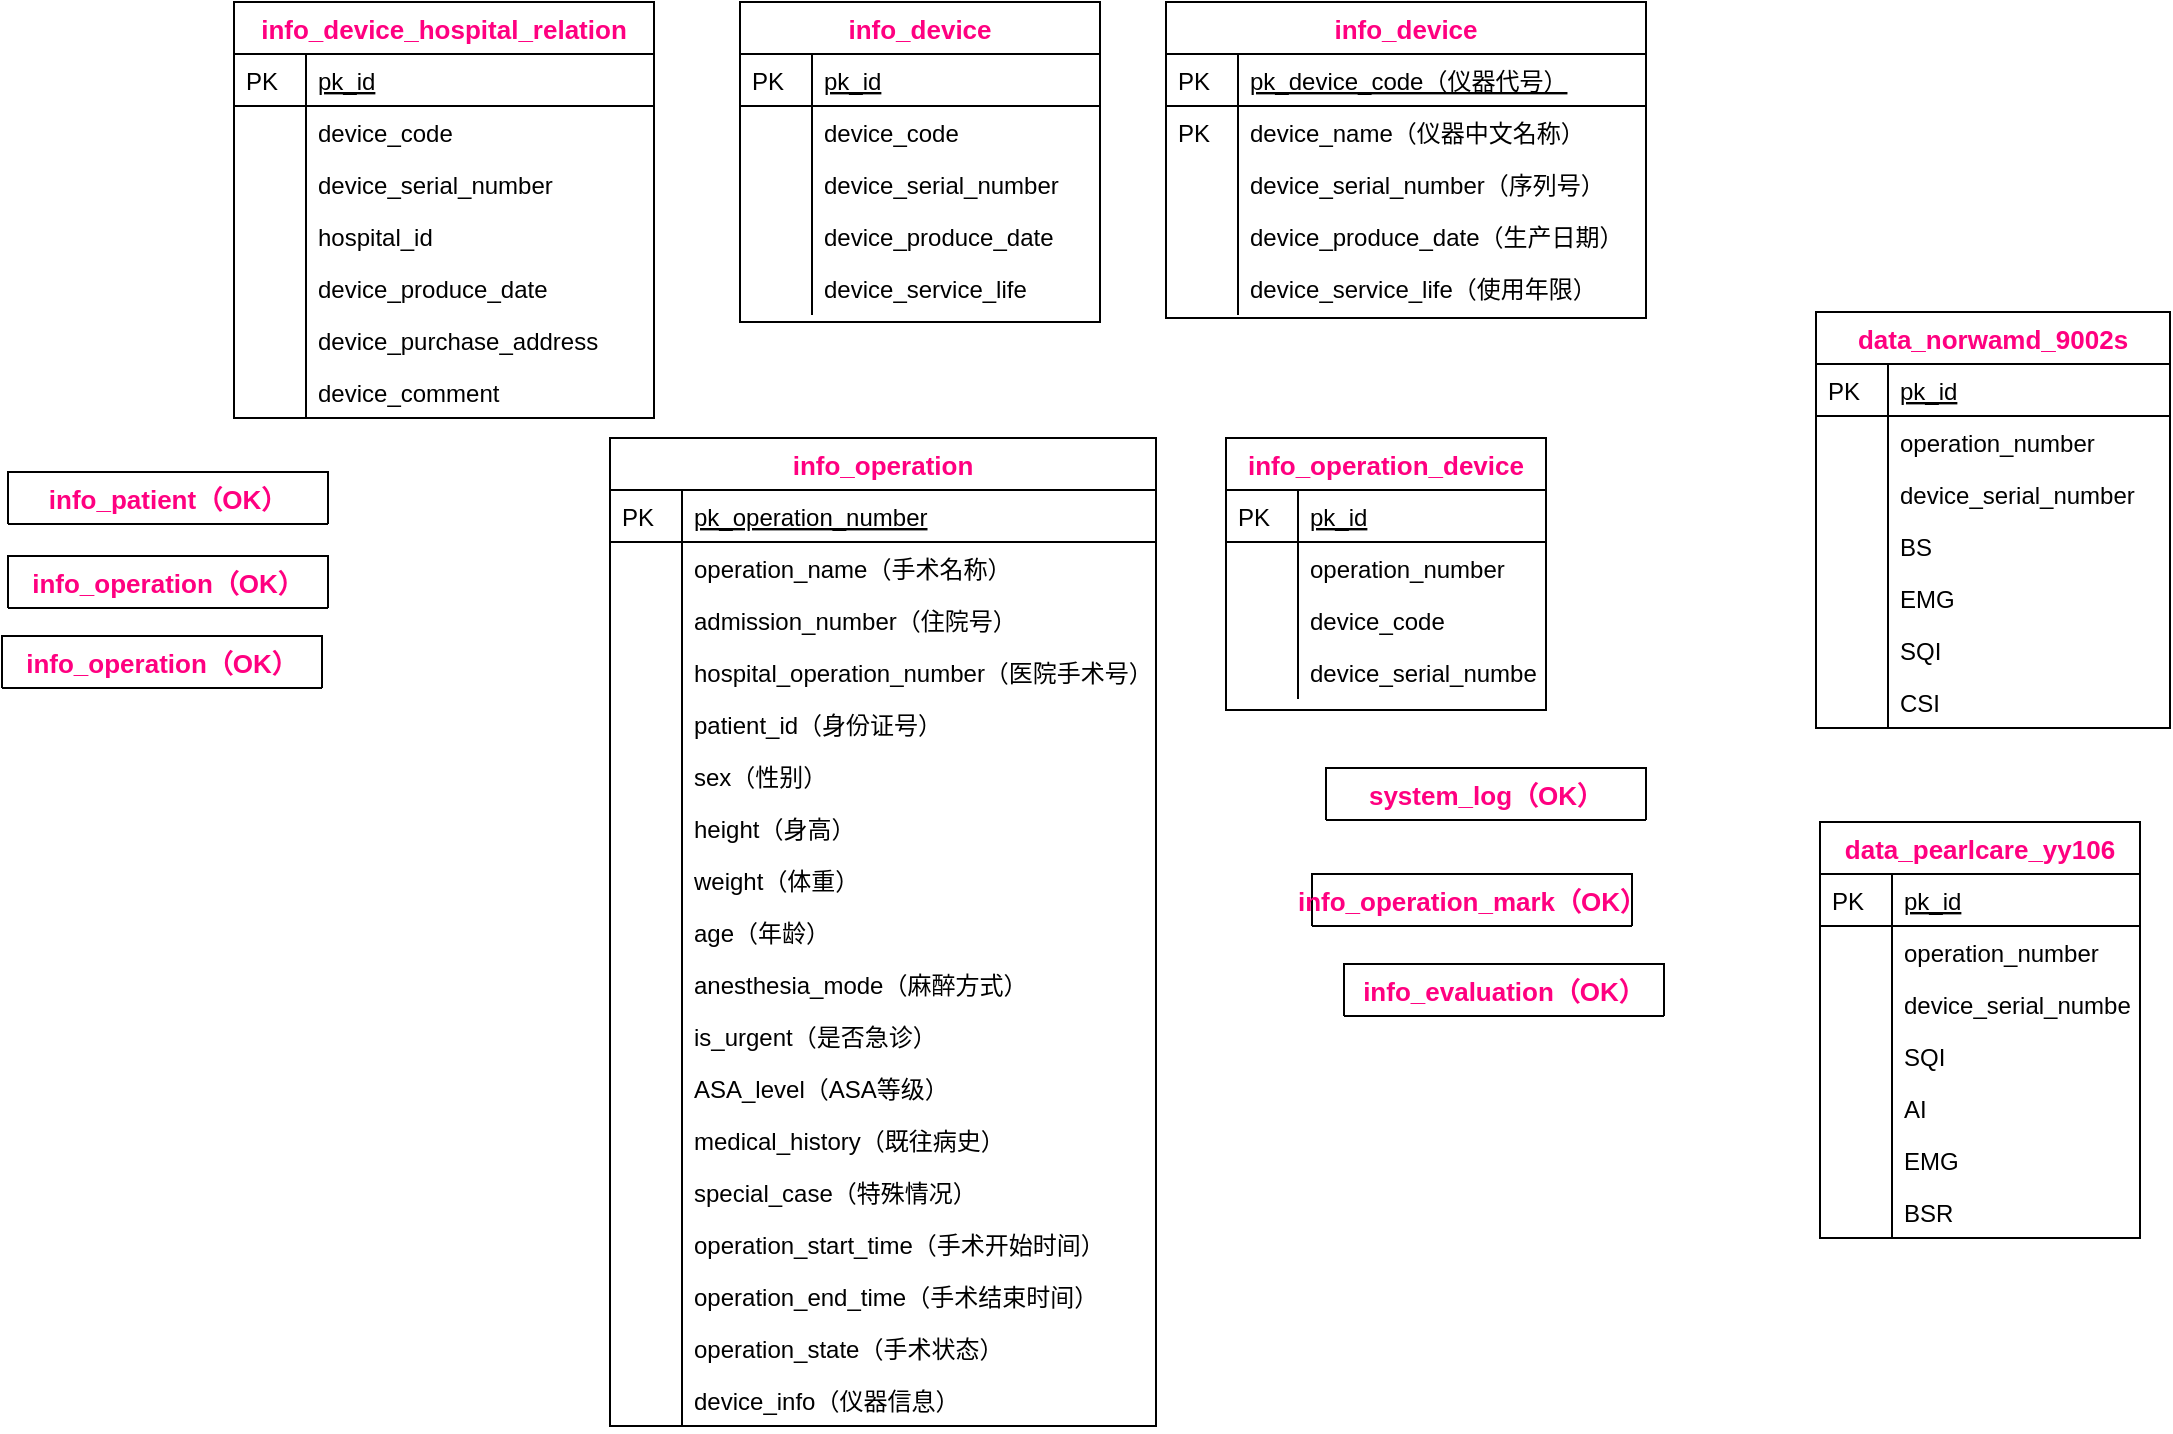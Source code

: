 <mxfile version="12.6.5" type="device"><diagram id="C5RBs43oDa-KdzZeNtuy" name="Page-1"><mxGraphModel dx="1538" dy="726" grid="0" gridSize="10" guides="1" tooltips="1" connect="1" arrows="1" fold="1" page="0" pageScale="1" pageWidth="827" pageHeight="1169" math="0" shadow="0"><root><mxCell id="WIyWlLk6GJQsqaUBKTNV-0"/><mxCell id="WIyWlLk6GJQsqaUBKTNV-1" parent="WIyWlLk6GJQsqaUBKTNV-0"/><mxCell id="zkfFHV4jXpPFQw0GAbJ--51" value="info_device" style="swimlane;fontStyle=1;childLayout=stackLayout;horizontal=1;startSize=26;horizontalStack=0;resizeParent=1;resizeLast=0;collapsible=1;marginBottom=0;rounded=0;shadow=0;strokeWidth=1;fontSize=13;fontColor=#FF0080;" parent="WIyWlLk6GJQsqaUBKTNV-1" vertex="1"><mxGeometry x="-275" y="-143" width="180" height="160" as="geometry"><mxRectangle x="176" y="81" width="160" height="26" as="alternateBounds"/></mxGeometry></mxCell><mxCell id="zkfFHV4jXpPFQw0GAbJ--52" value="pk_id" style="shape=partialRectangle;top=0;left=0;right=0;bottom=1;align=left;verticalAlign=top;fillColor=none;spacingLeft=40;spacingRight=4;overflow=hidden;rotatable=0;points=[[0,0.5],[1,0.5]];portConstraint=eastwest;dropTarget=0;rounded=0;shadow=0;strokeWidth=1;fontStyle=4" parent="zkfFHV4jXpPFQw0GAbJ--51" vertex="1"><mxGeometry y="26" width="180" height="26" as="geometry"/></mxCell><mxCell id="zkfFHV4jXpPFQw0GAbJ--53" value="PK" style="shape=partialRectangle;top=0;left=0;bottom=0;fillColor=none;align=left;verticalAlign=top;spacingLeft=4;spacingRight=4;overflow=hidden;rotatable=0;points=[];portConstraint=eastwest;part=1;" parent="zkfFHV4jXpPFQw0GAbJ--52" vertex="1" connectable="0"><mxGeometry width="36" height="26" as="geometry"/></mxCell><mxCell id="zkfFHV4jXpPFQw0GAbJ--54" value="device_code" style="shape=partialRectangle;top=0;left=0;right=0;bottom=0;align=left;verticalAlign=top;fillColor=none;spacingLeft=40;spacingRight=4;overflow=hidden;rotatable=0;points=[[0,0.5],[1,0.5]];portConstraint=eastwest;dropTarget=0;rounded=0;shadow=0;strokeWidth=1;" parent="zkfFHV4jXpPFQw0GAbJ--51" vertex="1"><mxGeometry y="52" width="180" height="26" as="geometry"/></mxCell><mxCell id="zkfFHV4jXpPFQw0GAbJ--55" value="" style="shape=partialRectangle;top=0;left=0;bottom=0;fillColor=none;align=left;verticalAlign=top;spacingLeft=4;spacingRight=4;overflow=hidden;rotatable=0;points=[];portConstraint=eastwest;part=1;" parent="zkfFHV4jXpPFQw0GAbJ--54" vertex="1" connectable="0"><mxGeometry width="36" height="26" as="geometry"/></mxCell><mxCell id="uXeASY6UjS1jjLJQ8VGj-74" value="device_serial_number" style="shape=partialRectangle;top=0;left=0;right=0;bottom=0;align=left;verticalAlign=top;fillColor=none;spacingLeft=40;spacingRight=4;overflow=hidden;rotatable=0;points=[[0,0.5],[1,0.5]];portConstraint=eastwest;dropTarget=0;rounded=0;shadow=0;strokeWidth=1;" parent="zkfFHV4jXpPFQw0GAbJ--51" vertex="1"><mxGeometry y="78" width="180" height="26" as="geometry"/></mxCell><mxCell id="uXeASY6UjS1jjLJQ8VGj-75" value="" style="shape=partialRectangle;top=0;left=0;bottom=0;fillColor=none;align=left;verticalAlign=top;spacingLeft=4;spacingRight=4;overflow=hidden;rotatable=0;points=[];portConstraint=eastwest;part=1;" parent="uXeASY6UjS1jjLJQ8VGj-74" vertex="1" connectable="0"><mxGeometry width="36" height="26" as="geometry"/></mxCell><mxCell id="uXeASY6UjS1jjLJQ8VGj-76" value="device_produce_date" style="shape=partialRectangle;top=0;left=0;right=0;bottom=0;align=left;verticalAlign=top;fillColor=none;spacingLeft=40;spacingRight=4;overflow=hidden;rotatable=0;points=[[0,0.5],[1,0.5]];portConstraint=eastwest;dropTarget=0;rounded=0;shadow=0;strokeWidth=1;" parent="zkfFHV4jXpPFQw0GAbJ--51" vertex="1"><mxGeometry y="104" width="180" height="26" as="geometry"/></mxCell><mxCell id="uXeASY6UjS1jjLJQ8VGj-77" value="" style="shape=partialRectangle;top=0;left=0;bottom=0;fillColor=none;align=left;verticalAlign=top;spacingLeft=4;spacingRight=4;overflow=hidden;rotatable=0;points=[];portConstraint=eastwest;part=1;" parent="uXeASY6UjS1jjLJQ8VGj-76" vertex="1" connectable="0"><mxGeometry width="36" height="26" as="geometry"/></mxCell><mxCell id="uXeASY6UjS1jjLJQ8VGj-78" value="device_service_life" style="shape=partialRectangle;top=0;left=0;right=0;bottom=0;align=left;verticalAlign=top;fillColor=none;spacingLeft=40;spacingRight=4;overflow=hidden;rotatable=0;points=[[0,0.5],[1,0.5]];portConstraint=eastwest;dropTarget=0;rounded=0;shadow=0;strokeWidth=1;" parent="zkfFHV4jXpPFQw0GAbJ--51" vertex="1"><mxGeometry y="130" width="180" height="26" as="geometry"/></mxCell><mxCell id="uXeASY6UjS1jjLJQ8VGj-79" value="" style="shape=partialRectangle;top=0;left=0;bottom=0;fillColor=none;align=left;verticalAlign=top;spacingLeft=4;spacingRight=4;overflow=hidden;rotatable=0;points=[];portConstraint=eastwest;part=1;" parent="uXeASY6UjS1jjLJQ8VGj-78" vertex="1" connectable="0"><mxGeometry width="36" height="26" as="geometry"/></mxCell><mxCell id="uXeASY6UjS1jjLJQ8VGj-5" value="info_operation（OK）" style="swimlane;fontStyle=1;childLayout=stackLayout;horizontal=1;startSize=26;horizontalStack=0;resizeParent=1;resizeLast=0;collapsible=1;marginBottom=0;rounded=0;shadow=0;strokeWidth=1;fontSize=13;fontColor=#FF0080;" parent="WIyWlLk6GJQsqaUBKTNV-1" vertex="1" collapsed="1"><mxGeometry x="-644" y="174" width="160" height="26" as="geometry"><mxRectangle x="-276" y="83" width="210" height="208" as="alternateBounds"/></mxGeometry></mxCell><mxCell id="uXeASY6UjS1jjLJQ8VGj-6" value="pk_operation_number" style="shape=partialRectangle;top=0;left=0;right=0;bottom=1;align=left;verticalAlign=top;fillColor=none;spacingLeft=40;spacingRight=4;overflow=hidden;rotatable=0;points=[[0,0.5],[1,0.5]];portConstraint=eastwest;dropTarget=0;rounded=0;shadow=0;strokeWidth=1;fontStyle=4" parent="uXeASY6UjS1jjLJQ8VGj-5" vertex="1"><mxGeometry y="26" width="160" height="26" as="geometry"/></mxCell><mxCell id="uXeASY6UjS1jjLJQ8VGj-7" value="PK" style="shape=partialRectangle;top=0;left=0;bottom=0;fillColor=none;align=left;verticalAlign=top;spacingLeft=4;spacingRight=4;overflow=hidden;rotatable=0;points=[];portConstraint=eastwest;part=1;" parent="uXeASY6UjS1jjLJQ8VGj-6" vertex="1" connectable="0"><mxGeometry width="36" height="26" as="geometry"/></mxCell><mxCell id="uXeASY6UjS1jjLJQ8VGj-8" value="operation_name" style="shape=partialRectangle;top=0;left=0;right=0;bottom=0;align=left;verticalAlign=top;fillColor=none;spacingLeft=40;spacingRight=4;overflow=hidden;rotatable=0;points=[[0,0.5],[1,0.5]];portConstraint=eastwest;dropTarget=0;rounded=0;shadow=0;strokeWidth=1;" parent="uXeASY6UjS1jjLJQ8VGj-5" vertex="1"><mxGeometry y="52" width="160" height="26" as="geometry"/></mxCell><mxCell id="uXeASY6UjS1jjLJQ8VGj-9" value="" style="shape=partialRectangle;top=0;left=0;bottom=0;fillColor=none;align=left;verticalAlign=top;spacingLeft=4;spacingRight=4;overflow=hidden;rotatable=0;points=[];portConstraint=eastwest;part=1;" parent="uXeASY6UjS1jjLJQ8VGj-8" vertex="1" connectable="0"><mxGeometry width="36" height="26" as="geometry"/></mxCell><mxCell id="uXeASY6UjS1jjLJQ8VGj-88" value="operation_start_time" style="shape=partialRectangle;top=0;left=0;right=0;bottom=0;align=left;verticalAlign=top;fillColor=none;spacingLeft=40;spacingRight=4;overflow=hidden;rotatable=0;points=[[0,0.5],[1,0.5]];portConstraint=eastwest;dropTarget=0;rounded=0;shadow=0;strokeWidth=1;" parent="uXeASY6UjS1jjLJQ8VGj-5" vertex="1"><mxGeometry y="78" width="160" height="26" as="geometry"/></mxCell><mxCell id="uXeASY6UjS1jjLJQ8VGj-89" value="" style="shape=partialRectangle;top=0;left=0;bottom=0;fillColor=none;align=left;verticalAlign=top;spacingLeft=4;spacingRight=4;overflow=hidden;rotatable=0;points=[];portConstraint=eastwest;part=1;" parent="uXeASY6UjS1jjLJQ8VGj-88" vertex="1" connectable="0"><mxGeometry width="36" height="26" as="geometry"/></mxCell><mxCell id="uXeASY6UjS1jjLJQ8VGj-90" value="operation_end_time" style="shape=partialRectangle;top=0;left=0;right=0;bottom=0;align=left;verticalAlign=top;fillColor=none;spacingLeft=40;spacingRight=4;overflow=hidden;rotatable=0;points=[[0,0.5],[1,0.5]];portConstraint=eastwest;dropTarget=0;rounded=0;shadow=0;strokeWidth=1;" parent="uXeASY6UjS1jjLJQ8VGj-5" vertex="1"><mxGeometry y="104" width="160" height="26" as="geometry"/></mxCell><mxCell id="uXeASY6UjS1jjLJQ8VGj-91" value="" style="shape=partialRectangle;top=0;left=0;bottom=0;fillColor=none;align=left;verticalAlign=top;spacingLeft=4;spacingRight=4;overflow=hidden;rotatable=0;points=[];portConstraint=eastwest;part=1;" parent="uXeASY6UjS1jjLJQ8VGj-90" vertex="1" connectable="0"><mxGeometry width="36" height="26" as="geometry"/></mxCell><mxCell id="uXeASY6UjS1jjLJQ8VGj-92" value="operation_state" style="shape=partialRectangle;top=0;left=0;right=0;bottom=0;align=left;verticalAlign=top;fillColor=none;spacingLeft=40;spacingRight=4;overflow=hidden;rotatable=0;points=[[0,0.5],[1,0.5]];portConstraint=eastwest;dropTarget=0;rounded=0;shadow=0;strokeWidth=1;" parent="uXeASY6UjS1jjLJQ8VGj-5" vertex="1"><mxGeometry y="130" width="160" height="26" as="geometry"/></mxCell><mxCell id="uXeASY6UjS1jjLJQ8VGj-93" value="" style="shape=partialRectangle;top=0;left=0;bottom=0;fillColor=none;align=left;verticalAlign=top;spacingLeft=4;spacingRight=4;overflow=hidden;rotatable=0;points=[];portConstraint=eastwest;part=1;" parent="uXeASY6UjS1jjLJQ8VGj-92" vertex="1" connectable="0"><mxGeometry width="36" height="26" as="geometry"/></mxCell><mxCell id="uXeASY6UjS1jjLJQ8VGj-94" value="hospital_code" style="shape=partialRectangle;top=0;left=0;right=0;bottom=0;align=left;verticalAlign=top;fillColor=none;spacingLeft=40;spacingRight=4;overflow=hidden;rotatable=0;points=[[0,0.5],[1,0.5]];portConstraint=eastwest;dropTarget=0;rounded=0;shadow=0;strokeWidth=1;" parent="uXeASY6UjS1jjLJQ8VGj-5" vertex="1"><mxGeometry y="156" width="160" height="26" as="geometry"/></mxCell><mxCell id="uXeASY6UjS1jjLJQ8VGj-95" value="" style="shape=partialRectangle;top=0;left=0;bottom=0;fillColor=none;align=left;verticalAlign=top;spacingLeft=4;spacingRight=4;overflow=hidden;rotatable=0;points=[];portConstraint=eastwest;part=1;" parent="uXeASY6UjS1jjLJQ8VGj-94" vertex="1" connectable="0"><mxGeometry width="36" height="26" as="geometry"/></mxCell><mxCell id="uXeASY6UjS1jjLJQ8VGj-96" value="hospital_operation_number" style="shape=partialRectangle;top=0;left=0;right=0;bottom=0;align=left;verticalAlign=top;fillColor=none;spacingLeft=40;spacingRight=4;overflow=hidden;rotatable=0;points=[[0,0.5],[1,0.5]];portConstraint=eastwest;dropTarget=0;rounded=0;shadow=0;strokeWidth=1;" parent="uXeASY6UjS1jjLJQ8VGj-5" vertex="1"><mxGeometry y="182" width="160" height="26" as="geometry"/></mxCell><mxCell id="uXeASY6UjS1jjLJQ8VGj-97" value="" style="shape=partialRectangle;top=0;left=0;bottom=0;fillColor=none;align=left;verticalAlign=top;spacingLeft=4;spacingRight=4;overflow=hidden;rotatable=0;points=[];portConstraint=eastwest;part=1;" parent="uXeASY6UjS1jjLJQ8VGj-96" vertex="1" connectable="0"><mxGeometry width="36" height="26" as="geometry"/></mxCell><mxCell id="uXeASY6UjS1jjLJQ8VGj-10" value="info_operation_mark（OK）" style="swimlane;fontStyle=1;childLayout=stackLayout;horizontal=1;startSize=26;horizontalStack=0;resizeParent=1;resizeLast=0;collapsible=1;marginBottom=0;rounded=0;shadow=0;strokeWidth=1;fontSize=13;fontColor=#FF0080;" parent="WIyWlLk6GJQsqaUBKTNV-1" vertex="1" collapsed="1"><mxGeometry x="11" y="293" width="160" height="26" as="geometry"><mxRectangle x="251" y="230" width="180" height="260" as="alternateBounds"/></mxGeometry></mxCell><mxCell id="uXeASY6UjS1jjLJQ8VGj-11" value="pk_id" style="shape=partialRectangle;top=0;left=0;right=0;bottom=1;align=left;verticalAlign=top;fillColor=none;spacingLeft=40;spacingRight=4;overflow=hidden;rotatable=0;points=[[0,0.5],[1,0.5]];portConstraint=eastwest;dropTarget=0;rounded=0;shadow=0;strokeWidth=1;fontStyle=4" parent="uXeASY6UjS1jjLJQ8VGj-10" vertex="1"><mxGeometry y="26" width="160" height="26" as="geometry"/></mxCell><mxCell id="uXeASY6UjS1jjLJQ8VGj-12" value="PK" style="shape=partialRectangle;top=0;left=0;bottom=0;fillColor=none;align=left;verticalAlign=top;spacingLeft=4;spacingRight=4;overflow=hidden;rotatable=0;points=[];portConstraint=eastwest;part=1;" parent="uXeASY6UjS1jjLJQ8VGj-11" vertex="1" connectable="0"><mxGeometry width="36" height="26" as="geometry"/></mxCell><mxCell id="uXeASY6UjS1jjLJQ8VGj-13" value="operation_number" style="shape=partialRectangle;top=0;left=0;right=0;bottom=0;align=left;verticalAlign=top;fillColor=none;spacingLeft=40;spacingRight=4;overflow=hidden;rotatable=0;points=[[0,0.5],[1,0.5]];portConstraint=eastwest;dropTarget=0;rounded=0;shadow=0;strokeWidth=1;" parent="uXeASY6UjS1jjLJQ8VGj-10" vertex="1"><mxGeometry y="52" width="160" height="26" as="geometry"/></mxCell><mxCell id="uXeASY6UjS1jjLJQ8VGj-14" value="" style="shape=partialRectangle;top=0;left=0;bottom=0;fillColor=none;align=left;verticalAlign=top;spacingLeft=4;spacingRight=4;overflow=hidden;rotatable=0;points=[];portConstraint=eastwest;part=1;" parent="uXeASY6UjS1jjLJQ8VGj-13" vertex="1" connectable="0"><mxGeometry width="36" height="26" as="geometry"/></mxCell><mxCell id="uXeASY6UjS1jjLJQ8VGj-99" value="mark_main_type" style="shape=partialRectangle;top=0;left=0;right=0;bottom=0;align=left;verticalAlign=top;fillColor=none;spacingLeft=40;spacingRight=4;overflow=hidden;rotatable=0;points=[[0,0.5],[1,0.5]];portConstraint=eastwest;dropTarget=0;rounded=0;shadow=0;strokeWidth=1;" parent="uXeASY6UjS1jjLJQ8VGj-10" vertex="1"><mxGeometry y="78" width="160" height="26" as="geometry"/></mxCell><mxCell id="uXeASY6UjS1jjLJQ8VGj-100" value="" style="shape=partialRectangle;top=0;left=0;bottom=0;fillColor=none;align=left;verticalAlign=top;spacingLeft=4;spacingRight=4;overflow=hidden;rotatable=0;points=[];portConstraint=eastwest;part=1;" parent="uXeASY6UjS1jjLJQ8VGj-99" vertex="1" connectable="0"><mxGeometry width="36" height="26" as="geometry"/></mxCell><mxCell id="uXeASY6UjS1jjLJQ8VGj-101" value="mark_sub_Type" style="shape=partialRectangle;top=0;left=0;right=0;bottom=0;align=left;verticalAlign=top;fillColor=none;spacingLeft=40;spacingRight=4;overflow=hidden;rotatable=0;points=[[0,0.5],[1,0.5]];portConstraint=eastwest;dropTarget=0;rounded=0;shadow=0;strokeWidth=1;" parent="uXeASY6UjS1jjLJQ8VGj-10" vertex="1"><mxGeometry y="104" width="160" height="26" as="geometry"/></mxCell><mxCell id="uXeASY6UjS1jjLJQ8VGj-102" value="" style="shape=partialRectangle;top=0;left=0;bottom=0;fillColor=none;align=left;verticalAlign=top;spacingLeft=4;spacingRight=4;overflow=hidden;rotatable=0;points=[];portConstraint=eastwest;part=1;" parent="uXeASY6UjS1jjLJQ8VGj-101" vertex="1" connectable="0"><mxGeometry width="36" height="26" as="geometry"/></mxCell><mxCell id="uXeASY6UjS1jjLJQ8VGj-109" value="mark_event" style="shape=partialRectangle;top=0;left=0;right=0;bottom=0;align=left;verticalAlign=top;fillColor=none;spacingLeft=40;spacingRight=4;overflow=hidden;rotatable=0;points=[[0,0.5],[1,0.5]];portConstraint=eastwest;dropTarget=0;rounded=0;shadow=0;strokeWidth=1;" parent="uXeASY6UjS1jjLJQ8VGj-10" vertex="1"><mxGeometry y="130" width="160" height="26" as="geometry"/></mxCell><mxCell id="uXeASY6UjS1jjLJQ8VGj-110" value="" style="shape=partialRectangle;top=0;left=0;bottom=0;fillColor=none;align=left;verticalAlign=top;spacingLeft=4;spacingRight=4;overflow=hidden;rotatable=0;points=[];portConstraint=eastwest;part=1;" parent="uXeASY6UjS1jjLJQ8VGj-109" vertex="1" connectable="0"><mxGeometry width="36" height="26" as="geometry"/></mxCell><mxCell id="uXeASY6UjS1jjLJQ8VGj-107" value="give_medicine_volume" style="shape=partialRectangle;top=0;left=0;right=0;bottom=0;align=left;verticalAlign=top;fillColor=none;spacingLeft=40;spacingRight=4;overflow=hidden;rotatable=0;points=[[0,0.5],[1,0.5]];portConstraint=eastwest;dropTarget=0;rounded=0;shadow=0;strokeWidth=1;" parent="uXeASY6UjS1jjLJQ8VGj-10" vertex="1"><mxGeometry y="156" width="160" height="26" as="geometry"/></mxCell><mxCell id="uXeASY6UjS1jjLJQ8VGj-108" value="" style="shape=partialRectangle;top=0;left=0;bottom=0;fillColor=none;align=left;verticalAlign=top;spacingLeft=4;spacingRight=4;overflow=hidden;rotatable=0;points=[];portConstraint=eastwest;part=1;" parent="uXeASY6UjS1jjLJQ8VGj-107" vertex="1" connectable="0"><mxGeometry width="36" height="26" as="geometry"/></mxCell><mxCell id="uXeASY6UjS1jjLJQ8VGj-105" value="mark_time" style="shape=partialRectangle;top=0;left=0;right=0;bottom=0;align=left;verticalAlign=top;fillColor=none;spacingLeft=40;spacingRight=4;overflow=hidden;rotatable=0;points=[[0,0.5],[1,0.5]];portConstraint=eastwest;dropTarget=0;rounded=0;shadow=0;strokeWidth=1;" parent="uXeASY6UjS1jjLJQ8VGj-10" vertex="1"><mxGeometry y="182" width="160" height="26" as="geometry"/></mxCell><mxCell id="uXeASY6UjS1jjLJQ8VGj-106" value="" style="shape=partialRectangle;top=0;left=0;bottom=0;fillColor=none;align=left;verticalAlign=top;spacingLeft=4;spacingRight=4;overflow=hidden;rotatable=0;points=[];portConstraint=eastwest;part=1;" parent="uXeASY6UjS1jjLJQ8VGj-105" vertex="1" connectable="0"><mxGeometry width="36" height="26" as="geometry"/></mxCell><mxCell id="uXeASY6UjS1jjLJQ8VGj-103" value="side_effect" style="shape=partialRectangle;top=0;left=0;right=0;bottom=0;align=left;verticalAlign=top;fillColor=none;spacingLeft=40;spacingRight=4;overflow=hidden;rotatable=0;points=[[0,0.5],[1,0.5]];portConstraint=eastwest;dropTarget=0;rounded=0;shadow=0;strokeWidth=1;" parent="uXeASY6UjS1jjLJQ8VGj-10" vertex="1"><mxGeometry y="208" width="160" height="26" as="geometry"/></mxCell><mxCell id="uXeASY6UjS1jjLJQ8VGj-104" value="" style="shape=partialRectangle;top=0;left=0;bottom=0;fillColor=none;align=left;verticalAlign=top;spacingLeft=4;spacingRight=4;overflow=hidden;rotatable=0;points=[];portConstraint=eastwest;part=1;" parent="uXeASY6UjS1jjLJQ8VGj-103" vertex="1" connectable="0"><mxGeometry width="36" height="26" as="geometry"/></mxCell><mxCell id="uXeASY6UjS1jjLJQ8VGj-206" value="give_medicine_method" style="shape=partialRectangle;top=0;left=0;right=0;bottom=0;align=left;verticalAlign=top;fillColor=none;spacingLeft=40;spacingRight=4;overflow=hidden;rotatable=0;points=[[0,0.5],[1,0.5]];portConstraint=eastwest;dropTarget=0;rounded=0;shadow=0;strokeWidth=1;" parent="uXeASY6UjS1jjLJQ8VGj-10" vertex="1"><mxGeometry y="234" width="160" height="26" as="geometry"/></mxCell><mxCell id="uXeASY6UjS1jjLJQ8VGj-207" value="" style="shape=partialRectangle;top=0;left=0;bottom=0;fillColor=none;align=left;verticalAlign=top;spacingLeft=4;spacingRight=4;overflow=hidden;rotatable=0;points=[];portConstraint=eastwest;part=1;" parent="uXeASY6UjS1jjLJQ8VGj-206" vertex="1" connectable="0"><mxGeometry width="36" height="26" as="geometry"/></mxCell><mxCell id="uXeASY6UjS1jjLJQ8VGj-15" value="info_patient（OK）" style="swimlane;fontStyle=1;childLayout=stackLayout;horizontal=1;startSize=26;horizontalStack=0;resizeParent=1;resizeLast=0;collapsible=1;marginBottom=0;rounded=0;shadow=0;strokeWidth=1;fontSize=13;fontColor=#FF0080;" parent="WIyWlLk6GJQsqaUBKTNV-1" vertex="1" collapsed="1"><mxGeometry x="-641" y="92" width="160" height="26" as="geometry"><mxRectangle x="-641" y="92" width="180" height="208" as="alternateBounds"/></mxGeometry></mxCell><mxCell id="uXeASY6UjS1jjLJQ8VGj-16" value="pk_admission_number" style="shape=partialRectangle;top=0;left=0;right=0;bottom=1;align=left;verticalAlign=top;fillColor=none;spacingLeft=40;spacingRight=4;overflow=hidden;rotatable=0;points=[[0,0.5],[1,0.5]];portConstraint=eastwest;dropTarget=0;rounded=0;shadow=0;strokeWidth=1;fontStyle=4" parent="uXeASY6UjS1jjLJQ8VGj-15" vertex="1"><mxGeometry y="26" width="160" height="26" as="geometry"/></mxCell><mxCell id="uXeASY6UjS1jjLJQ8VGj-17" value="PK" style="shape=partialRectangle;top=0;left=0;bottom=0;fillColor=none;align=left;verticalAlign=top;spacingLeft=4;spacingRight=4;overflow=hidden;rotatable=0;points=[];portConstraint=eastwest;part=1;" parent="uXeASY6UjS1jjLJQ8VGj-16" vertex="1" connectable="0"><mxGeometry width="36" height="26" as="geometry"/></mxCell><mxCell id="uXeASY6UjS1jjLJQ8VGj-18" value="operation_number" style="shape=partialRectangle;top=0;left=0;right=0;bottom=0;align=left;verticalAlign=top;fillColor=none;spacingLeft=40;spacingRight=4;overflow=hidden;rotatable=0;points=[[0,0.5],[1,0.5]];portConstraint=eastwest;dropTarget=0;rounded=0;shadow=0;strokeWidth=1;" parent="uXeASY6UjS1jjLJQ8VGj-15" vertex="1"><mxGeometry y="52" width="160" height="26" as="geometry"/></mxCell><mxCell id="uXeASY6UjS1jjLJQ8VGj-19" value="" style="shape=partialRectangle;top=0;left=0;bottom=0;fillColor=none;align=left;verticalAlign=top;spacingLeft=4;spacingRight=4;overflow=hidden;rotatable=0;points=[];portConstraint=eastwest;part=1;" parent="uXeASY6UjS1jjLJQ8VGj-18" vertex="1" connectable="0"><mxGeometry width="36" height="26" as="geometry"/></mxCell><mxCell id="uXeASY6UjS1jjLJQ8VGj-115" value="patient_id" style="shape=partialRectangle;top=0;left=0;right=0;bottom=0;align=left;verticalAlign=top;fillColor=none;spacingLeft=40;spacingRight=4;overflow=hidden;rotatable=0;points=[[0,0.5],[1,0.5]];portConstraint=eastwest;dropTarget=0;rounded=0;shadow=0;strokeWidth=1;" parent="uXeASY6UjS1jjLJQ8VGj-15" vertex="1"><mxGeometry y="78" width="160" height="26" as="geometry"/></mxCell><mxCell id="uXeASY6UjS1jjLJQ8VGj-116" value="" style="shape=partialRectangle;top=0;left=0;bottom=0;fillColor=none;align=left;verticalAlign=top;spacingLeft=4;spacingRight=4;overflow=hidden;rotatable=0;points=[];portConstraint=eastwest;part=1;" parent="uXeASY6UjS1jjLJQ8VGj-115" vertex="1" connectable="0"><mxGeometry width="36" height="26" as="geometry"/></mxCell><mxCell id="uXeASY6UjS1jjLJQ8VGj-117" value="sex" style="shape=partialRectangle;top=0;left=0;right=0;bottom=0;align=left;verticalAlign=top;fillColor=none;spacingLeft=40;spacingRight=4;overflow=hidden;rotatable=0;points=[[0,0.5],[1,0.5]];portConstraint=eastwest;dropTarget=0;rounded=0;shadow=0;strokeWidth=1;" parent="uXeASY6UjS1jjLJQ8VGj-15" vertex="1"><mxGeometry y="104" width="160" height="26" as="geometry"/></mxCell><mxCell id="uXeASY6UjS1jjLJQ8VGj-118" value="" style="shape=partialRectangle;top=0;left=0;bottom=0;fillColor=none;align=left;verticalAlign=top;spacingLeft=4;spacingRight=4;overflow=hidden;rotatable=0;points=[];portConstraint=eastwest;part=1;" parent="uXeASY6UjS1jjLJQ8VGj-117" vertex="1" connectable="0"><mxGeometry width="36" height="26" as="geometry"/></mxCell><mxCell id="uXeASY6UjS1jjLJQ8VGj-119" value="height" style="shape=partialRectangle;top=0;left=0;right=0;bottom=0;align=left;verticalAlign=top;fillColor=none;spacingLeft=40;spacingRight=4;overflow=hidden;rotatable=0;points=[[0,0.5],[1,0.5]];portConstraint=eastwest;dropTarget=0;rounded=0;shadow=0;strokeWidth=1;" parent="uXeASY6UjS1jjLJQ8VGj-15" vertex="1"><mxGeometry y="130" width="160" height="26" as="geometry"/></mxCell><mxCell id="uXeASY6UjS1jjLJQ8VGj-120" value="" style="shape=partialRectangle;top=0;left=0;bottom=0;fillColor=none;align=left;verticalAlign=top;spacingLeft=4;spacingRight=4;overflow=hidden;rotatable=0;points=[];portConstraint=eastwest;part=1;" parent="uXeASY6UjS1jjLJQ8VGj-119" vertex="1" connectable="0"><mxGeometry width="36" height="26" as="geometry"/></mxCell><mxCell id="uXeASY6UjS1jjLJQ8VGj-121" value="weight" style="shape=partialRectangle;top=0;left=0;right=0;bottom=0;align=left;verticalAlign=top;fillColor=none;spacingLeft=40;spacingRight=4;overflow=hidden;rotatable=0;points=[[0,0.5],[1,0.5]];portConstraint=eastwest;dropTarget=0;rounded=0;shadow=0;strokeWidth=1;" parent="uXeASY6UjS1jjLJQ8VGj-15" vertex="1"><mxGeometry y="156" width="160" height="26" as="geometry"/></mxCell><mxCell id="uXeASY6UjS1jjLJQ8VGj-122" value="" style="shape=partialRectangle;top=0;left=0;bottom=0;fillColor=none;align=left;verticalAlign=top;spacingLeft=4;spacingRight=4;overflow=hidden;rotatable=0;points=[];portConstraint=eastwest;part=1;" parent="uXeASY6UjS1jjLJQ8VGj-121" vertex="1" connectable="0"><mxGeometry width="36" height="26" as="geometry"/></mxCell><mxCell id="uXeASY6UjS1jjLJQ8VGj-123" value="age" style="shape=partialRectangle;top=0;left=0;right=0;bottom=0;align=left;verticalAlign=top;fillColor=none;spacingLeft=40;spacingRight=4;overflow=hidden;rotatable=0;points=[[0,0.5],[1,0.5]];portConstraint=eastwest;dropTarget=0;rounded=0;shadow=0;strokeWidth=1;" parent="uXeASY6UjS1jjLJQ8VGj-15" vertex="1"><mxGeometry y="182" width="160" height="26" as="geometry"/></mxCell><mxCell id="uXeASY6UjS1jjLJQ8VGj-124" value="" style="shape=partialRectangle;top=0;left=0;bottom=0;fillColor=none;align=left;verticalAlign=top;spacingLeft=4;spacingRight=4;overflow=hidden;rotatable=0;points=[];portConstraint=eastwest;part=1;" parent="uXeASY6UjS1jjLJQ8VGj-123" vertex="1" connectable="0"><mxGeometry width="36" height="26" as="geometry"/></mxCell><mxCell id="uXeASY6UjS1jjLJQ8VGj-20" value="info_operation（OK）" style="swimlane;fontStyle=1;childLayout=stackLayout;horizontal=1;startSize=26;horizontalStack=0;resizeParent=1;resizeLast=0;collapsible=1;marginBottom=0;rounded=0;shadow=0;strokeWidth=1;fontSize=13;fontColor=#FF0080;" parent="WIyWlLk6GJQsqaUBKTNV-1" vertex="1" collapsed="1"><mxGeometry x="-641" y="134" width="160" height="26" as="geometry"><mxRectangle x="-443" y="89" width="160" height="234" as="alternateBounds"/></mxGeometry></mxCell><mxCell id="uXeASY6UjS1jjLJQ8VGj-21" value="pk_id" style="shape=partialRectangle;top=0;left=0;right=0;bottom=1;align=left;verticalAlign=top;fillColor=none;spacingLeft=40;spacingRight=4;overflow=hidden;rotatable=0;points=[[0,0.5],[1,0.5]];portConstraint=eastwest;dropTarget=0;rounded=0;shadow=0;strokeWidth=1;fontStyle=4" parent="uXeASY6UjS1jjLJQ8VGj-20" vertex="1"><mxGeometry y="26" width="160" height="26" as="geometry"/></mxCell><mxCell id="uXeASY6UjS1jjLJQ8VGj-22" value="PK" style="shape=partialRectangle;top=0;left=0;bottom=0;fillColor=none;align=left;verticalAlign=top;spacingLeft=4;spacingRight=4;overflow=hidden;rotatable=0;points=[];portConstraint=eastwest;part=1;" parent="uXeASY6UjS1jjLJQ8VGj-21" vertex="1" connectable="0"><mxGeometry width="36" height="26" as="geometry"/></mxCell><mxCell id="uXeASY6UjS1jjLJQ8VGj-23" value="operation_number" style="shape=partialRectangle;top=0;left=0;right=0;bottom=0;align=left;verticalAlign=top;fillColor=none;spacingLeft=40;spacingRight=4;overflow=hidden;rotatable=0;points=[[0,0.5],[1,0.5]];portConstraint=eastwest;dropTarget=0;rounded=0;shadow=0;strokeWidth=1;" parent="uXeASY6UjS1jjLJQ8VGj-20" vertex="1"><mxGeometry y="52" width="160" height="26" as="geometry"/></mxCell><mxCell id="uXeASY6UjS1jjLJQ8VGj-24" value="" style="shape=partialRectangle;top=0;left=0;bottom=0;fillColor=none;align=left;verticalAlign=top;spacingLeft=4;spacingRight=4;overflow=hidden;rotatable=0;points=[];portConstraint=eastwest;part=1;" parent="uXeASY6UjS1jjLJQ8VGj-23" vertex="1" connectable="0"><mxGeometry width="36" height="26" as="geometry"/></mxCell><mxCell id="uXeASY6UjS1jjLJQ8VGj-125" value="admission_number" style="shape=partialRectangle;top=0;left=0;right=0;bottom=0;align=left;verticalAlign=top;fillColor=none;spacingLeft=40;spacingRight=4;overflow=hidden;rotatable=0;points=[[0,0.5],[1,0.5]];portConstraint=eastwest;dropTarget=0;rounded=0;shadow=0;strokeWidth=1;" parent="uXeASY6UjS1jjLJQ8VGj-20" vertex="1"><mxGeometry y="78" width="160" height="26" as="geometry"/></mxCell><mxCell id="uXeASY6UjS1jjLJQ8VGj-126" value="" style="shape=partialRectangle;top=0;left=0;bottom=0;fillColor=none;align=left;verticalAlign=top;spacingLeft=4;spacingRight=4;overflow=hidden;rotatable=0;points=[];portConstraint=eastwest;part=1;" parent="uXeASY6UjS1jjLJQ8VGj-125" vertex="1" connectable="0"><mxGeometry width="36" height="26" as="geometry"/></mxCell><mxCell id="uXeASY6UjS1jjLJQ8VGj-127" value="anesthesia_mode" style="shape=partialRectangle;top=0;left=0;right=0;bottom=0;align=left;verticalAlign=top;fillColor=none;spacingLeft=40;spacingRight=4;overflow=hidden;rotatable=0;points=[[0,0.5],[1,0.5]];portConstraint=eastwest;dropTarget=0;rounded=0;shadow=0;strokeWidth=1;" parent="uXeASY6UjS1jjLJQ8VGj-20" vertex="1"><mxGeometry y="104" width="160" height="26" as="geometry"/></mxCell><mxCell id="uXeASY6UjS1jjLJQ8VGj-128" value="" style="shape=partialRectangle;top=0;left=0;bottom=0;fillColor=none;align=left;verticalAlign=top;spacingLeft=4;spacingRight=4;overflow=hidden;rotatable=0;points=[];portConstraint=eastwest;part=1;" parent="uXeASY6UjS1jjLJQ8VGj-127" vertex="1" connectable="0"><mxGeometry width="36" height="26" as="geometry"/></mxCell><mxCell id="uXeASY6UjS1jjLJQ8VGj-138" value="is_urgent" style="shape=partialRectangle;top=0;left=0;right=0;bottom=0;align=left;verticalAlign=top;fillColor=none;spacingLeft=40;spacingRight=4;overflow=hidden;rotatable=0;points=[[0,0.5],[1,0.5]];portConstraint=eastwest;dropTarget=0;rounded=0;shadow=0;strokeWidth=1;" parent="uXeASY6UjS1jjLJQ8VGj-20" vertex="1"><mxGeometry y="130" width="160" height="26" as="geometry"/></mxCell><mxCell id="uXeASY6UjS1jjLJQ8VGj-139" value="" style="shape=partialRectangle;top=0;left=0;bottom=0;fillColor=none;align=left;verticalAlign=top;spacingLeft=4;spacingRight=4;overflow=hidden;rotatable=0;points=[];portConstraint=eastwest;part=1;" parent="uXeASY6UjS1jjLJQ8VGj-138" vertex="1" connectable="0"><mxGeometry width="36" height="26" as="geometry"/></mxCell><mxCell id="uXeASY6UjS1jjLJQ8VGj-140" value="ASA_level" style="shape=partialRectangle;top=0;left=0;right=0;bottom=0;align=left;verticalAlign=top;fillColor=none;spacingLeft=40;spacingRight=4;overflow=hidden;rotatable=0;points=[[0,0.5],[1,0.5]];portConstraint=eastwest;dropTarget=0;rounded=0;shadow=0;strokeWidth=1;" parent="uXeASY6UjS1jjLJQ8VGj-20" vertex="1"><mxGeometry y="156" width="160" height="26" as="geometry"/></mxCell><mxCell id="uXeASY6UjS1jjLJQ8VGj-141" value="" style="shape=partialRectangle;top=0;left=0;bottom=0;fillColor=none;align=left;verticalAlign=top;spacingLeft=4;spacingRight=4;overflow=hidden;rotatable=0;points=[];portConstraint=eastwest;part=1;" parent="uXeASY6UjS1jjLJQ8VGj-140" vertex="1" connectable="0"><mxGeometry width="36" height="26" as="geometry"/></mxCell><mxCell id="uXeASY6UjS1jjLJQ8VGj-142" value="medical_history" style="shape=partialRectangle;top=0;left=0;right=0;bottom=0;align=left;verticalAlign=top;fillColor=none;spacingLeft=40;spacingRight=4;overflow=hidden;rotatable=0;points=[[0,0.5],[1,0.5]];portConstraint=eastwest;dropTarget=0;rounded=0;shadow=0;strokeWidth=1;" parent="uXeASY6UjS1jjLJQ8VGj-20" vertex="1"><mxGeometry y="182" width="160" height="26" as="geometry"/></mxCell><mxCell id="uXeASY6UjS1jjLJQ8VGj-143" value="" style="shape=partialRectangle;top=0;left=0;bottom=0;fillColor=none;align=left;verticalAlign=top;spacingLeft=4;spacingRight=4;overflow=hidden;rotatable=0;points=[];portConstraint=eastwest;part=1;" parent="uXeASY6UjS1jjLJQ8VGj-142" vertex="1" connectable="0"><mxGeometry width="36" height="26" as="geometry"/></mxCell><mxCell id="uXeASY6UjS1jjLJQ8VGj-144" value="special_case" style="shape=partialRectangle;top=0;left=0;right=0;bottom=0;align=left;verticalAlign=top;fillColor=none;spacingLeft=40;spacingRight=4;overflow=hidden;rotatable=0;points=[[0,0.5],[1,0.5]];portConstraint=eastwest;dropTarget=0;rounded=0;shadow=0;strokeWidth=1;" parent="uXeASY6UjS1jjLJQ8VGj-20" vertex="1"><mxGeometry y="208" width="160" height="26" as="geometry"/></mxCell><mxCell id="uXeASY6UjS1jjLJQ8VGj-145" value="" style="shape=partialRectangle;top=0;left=0;bottom=0;fillColor=none;align=left;verticalAlign=top;spacingLeft=4;spacingRight=4;overflow=hidden;rotatable=0;points=[];portConstraint=eastwest;part=1;" parent="uXeASY6UjS1jjLJQ8VGj-144" vertex="1" connectable="0"><mxGeometry width="36" height="26" as="geometry"/></mxCell><mxCell id="uXeASY6UjS1jjLJQ8VGj-32" value="info_evaluation（OK）" style="swimlane;fontStyle=1;childLayout=stackLayout;horizontal=1;startSize=26;horizontalStack=0;resizeParent=1;resizeLast=0;collapsible=1;marginBottom=0;rounded=0;shadow=0;strokeWidth=1;fontSize=13;fontColor=#FF0080;" parent="WIyWlLk6GJQsqaUBKTNV-1" vertex="1" collapsed="1"><mxGeometry x="27" y="338" width="160" height="26" as="geometry"><mxRectangle x="59" y="386" width="160" height="338" as="alternateBounds"/></mxGeometry></mxCell><mxCell id="uXeASY6UjS1jjLJQ8VGj-33" value="pk_id" style="shape=partialRectangle;top=0;left=0;right=0;bottom=1;align=left;verticalAlign=top;fillColor=none;spacingLeft=40;spacingRight=4;overflow=hidden;rotatable=0;points=[[0,0.5],[1,0.5]];portConstraint=eastwest;dropTarget=0;rounded=0;shadow=0;strokeWidth=1;fontStyle=4" parent="uXeASY6UjS1jjLJQ8VGj-32" vertex="1"><mxGeometry y="26" width="160" height="26" as="geometry"/></mxCell><mxCell id="uXeASY6UjS1jjLJQ8VGj-34" value="PK" style="shape=partialRectangle;top=0;left=0;bottom=0;fillColor=none;align=left;verticalAlign=top;spacingLeft=4;spacingRight=4;overflow=hidden;rotatable=0;points=[];portConstraint=eastwest;part=1;" parent="uXeASY6UjS1jjLJQ8VGj-33" vertex="1" connectable="0"><mxGeometry width="36" height="26" as="geometry"/></mxCell><mxCell id="uXeASY6UjS1jjLJQ8VGj-35" value="operation_number" style="shape=partialRectangle;top=0;left=0;right=0;bottom=0;align=left;verticalAlign=top;fillColor=none;spacingLeft=40;spacingRight=4;overflow=hidden;rotatable=0;points=[[0,0.5],[1,0.5]];portConstraint=eastwest;dropTarget=0;rounded=0;shadow=0;strokeWidth=1;" parent="uXeASY6UjS1jjLJQ8VGj-32" vertex="1"><mxGeometry y="52" width="160" height="26" as="geometry"/></mxCell><mxCell id="uXeASY6UjS1jjLJQ8VGj-36" value="" style="shape=partialRectangle;top=0;left=0;bottom=0;fillColor=none;align=left;verticalAlign=top;spacingLeft=4;spacingRight=4;overflow=hidden;rotatable=0;points=[];portConstraint=eastwest;part=1;" parent="uXeASY6UjS1jjLJQ8VGj-35" vertex="1" connectable="0"><mxGeometry width="36" height="26" as="geometry"/></mxCell><mxCell id="uXeASY6UjS1jjLJQ8VGj-146" value="device_code" style="shape=partialRectangle;top=0;left=0;right=0;bottom=0;align=left;verticalAlign=top;fillColor=none;spacingLeft=40;spacingRight=4;overflow=hidden;rotatable=0;points=[[0,0.5],[1,0.5]];portConstraint=eastwest;dropTarget=0;rounded=0;shadow=0;strokeWidth=1;" parent="uXeASY6UjS1jjLJQ8VGj-32" vertex="1"><mxGeometry y="78" width="160" height="26" as="geometry"/></mxCell><mxCell id="uXeASY6UjS1jjLJQ8VGj-147" value="" style="shape=partialRectangle;top=0;left=0;bottom=0;fillColor=none;align=left;verticalAlign=top;spacingLeft=4;spacingRight=4;overflow=hidden;rotatable=0;points=[];portConstraint=eastwest;part=1;" parent="uXeASY6UjS1jjLJQ8VGj-146" vertex="1" connectable="0"><mxGeometry width="36" height="26" as="geometry"/></mxCell><mxCell id="uXeASY6UjS1jjLJQ8VGj-148" value="serial_number" style="shape=partialRectangle;top=0;left=0;right=0;bottom=0;align=left;verticalAlign=top;fillColor=none;spacingLeft=40;spacingRight=4;overflow=hidden;rotatable=0;points=[[0,0.5],[1,0.5]];portConstraint=eastwest;dropTarget=0;rounded=0;shadow=0;strokeWidth=1;" parent="uXeASY6UjS1jjLJQ8VGj-32" vertex="1"><mxGeometry y="104" width="160" height="26" as="geometry"/></mxCell><mxCell id="uXeASY6UjS1jjLJQ8VGj-149" value="" style="shape=partialRectangle;top=0;left=0;bottom=0;fillColor=none;align=left;verticalAlign=top;spacingLeft=4;spacingRight=4;overflow=hidden;rotatable=0;points=[];portConstraint=eastwest;part=1;" parent="uXeASY6UjS1jjLJQ8VGj-148" vertex="1" connectable="0"><mxGeometry width="36" height="26" as="geometry"/></mxCell><mxCell id="uXeASY6UjS1jjLJQ8VGj-150" value="device_department" style="shape=partialRectangle;top=0;left=0;right=0;bottom=0;align=left;verticalAlign=top;fillColor=none;spacingLeft=40;spacingRight=4;overflow=hidden;rotatable=0;points=[[0,0.5],[1,0.5]];portConstraint=eastwest;dropTarget=0;rounded=0;shadow=0;strokeWidth=1;" parent="uXeASY6UjS1jjLJQ8VGj-32" vertex="1"><mxGeometry y="130" width="160" height="26" as="geometry"/></mxCell><mxCell id="uXeASY6UjS1jjLJQ8VGj-151" value="" style="shape=partialRectangle;top=0;left=0;bottom=0;fillColor=none;align=left;verticalAlign=top;spacingLeft=4;spacingRight=4;overflow=hidden;rotatable=0;points=[];portConstraint=eastwest;part=1;" parent="uXeASY6UjS1jjLJQ8VGj-150" vertex="1" connectable="0"><mxGeometry width="36" height="26" as="geometry"/></mxCell><mxCell id="uXeASY6UjS1jjLJQ8VGj-152" value="experience_level" style="shape=partialRectangle;top=0;left=0;right=0;bottom=0;align=left;verticalAlign=top;fillColor=none;spacingLeft=40;spacingRight=4;overflow=hidden;rotatable=0;points=[[0,0.5],[1,0.5]];portConstraint=eastwest;dropTarget=0;rounded=0;shadow=0;strokeWidth=1;" parent="uXeASY6UjS1jjLJQ8VGj-32" vertex="1"><mxGeometry y="156" width="160" height="26" as="geometry"/></mxCell><mxCell id="uXeASY6UjS1jjLJQ8VGj-153" value="" style="shape=partialRectangle;top=0;left=0;bottom=0;fillColor=none;align=left;verticalAlign=top;spacingLeft=4;spacingRight=4;overflow=hidden;rotatable=0;points=[];portConstraint=eastwest;part=1;" parent="uXeASY6UjS1jjLJQ8VGj-152" vertex="1" connectable="0"><mxGeometry width="36" height="26" as="geometry"/></mxCell><mxCell id="uXeASY6UjS1jjLJQ8VGj-154" value="reliability_level" style="shape=partialRectangle;top=0;left=0;right=0;bottom=0;align=left;verticalAlign=top;fillColor=none;spacingLeft=40;spacingRight=4;overflow=hidden;rotatable=0;points=[[0,0.5],[1,0.5]];portConstraint=eastwest;dropTarget=0;rounded=0;shadow=0;strokeWidth=1;" parent="uXeASY6UjS1jjLJQ8VGj-32" vertex="1"><mxGeometry y="182" width="160" height="26" as="geometry"/></mxCell><mxCell id="uXeASY6UjS1jjLJQ8VGj-155" value="" style="shape=partialRectangle;top=0;left=0;bottom=0;fillColor=none;align=left;verticalAlign=top;spacingLeft=4;spacingRight=4;overflow=hidden;rotatable=0;points=[];portConstraint=eastwest;part=1;" parent="uXeASY6UjS1jjLJQ8VGj-154" vertex="1" connectable="0"><mxGeometry width="36" height="26" as="geometry"/></mxCell><mxCell id="uXeASY6UjS1jjLJQ8VGj-156" value="has_error" style="shape=partialRectangle;top=0;left=0;right=0;bottom=0;align=left;verticalAlign=top;fillColor=none;spacingLeft=40;spacingRight=4;overflow=hidden;rotatable=0;points=[[0,0.5],[1,0.5]];portConstraint=eastwest;dropTarget=0;rounded=0;shadow=0;strokeWidth=1;" parent="uXeASY6UjS1jjLJQ8VGj-32" vertex="1"><mxGeometry y="208" width="160" height="26" as="geometry"/></mxCell><mxCell id="uXeASY6UjS1jjLJQ8VGj-157" value="" style="shape=partialRectangle;top=0;left=0;bottom=0;fillColor=none;align=left;verticalAlign=top;spacingLeft=4;spacingRight=4;overflow=hidden;rotatable=0;points=[];portConstraint=eastwest;part=1;" parent="uXeASY6UjS1jjLJQ8VGj-156" vertex="1" connectable="0"><mxGeometry width="36" height="26" as="geometry"/></mxCell><mxCell id="uXeASY6UjS1jjLJQ8VGj-158" value="known_error" style="shape=partialRectangle;top=0;left=0;right=0;bottom=0;align=left;verticalAlign=top;fillColor=none;spacingLeft=40;spacingRight=4;overflow=hidden;rotatable=0;points=[[0,0.5],[1,0.5]];portConstraint=eastwest;dropTarget=0;rounded=0;shadow=0;strokeWidth=1;" parent="uXeASY6UjS1jjLJQ8VGj-32" vertex="1"><mxGeometry y="234" width="160" height="26" as="geometry"/></mxCell><mxCell id="uXeASY6UjS1jjLJQ8VGj-159" value="" style="shape=partialRectangle;top=0;left=0;bottom=0;fillColor=none;align=left;verticalAlign=top;spacingLeft=4;spacingRight=4;overflow=hidden;rotatable=0;points=[];portConstraint=eastwest;part=1;" parent="uXeASY6UjS1jjLJQ8VGj-158" vertex="1" connectable="0"><mxGeometry width="36" height="26" as="geometry"/></mxCell><mxCell id="uXeASY6UjS1jjLJQ8VGj-160" value="other_error" style="shape=partialRectangle;top=0;left=0;right=0;bottom=0;align=left;verticalAlign=top;fillColor=none;spacingLeft=40;spacingRight=4;overflow=hidden;rotatable=0;points=[[0,0.5],[1,0.5]];portConstraint=eastwest;dropTarget=0;rounded=0;shadow=0;strokeWidth=1;" parent="uXeASY6UjS1jjLJQ8VGj-32" vertex="1"><mxGeometry y="260" width="160" height="26" as="geometry"/></mxCell><mxCell id="uXeASY6UjS1jjLJQ8VGj-161" value="" style="shape=partialRectangle;top=0;left=0;bottom=0;fillColor=none;align=left;verticalAlign=top;spacingLeft=4;spacingRight=4;overflow=hidden;rotatable=0;points=[];portConstraint=eastwest;part=1;" parent="uXeASY6UjS1jjLJQ8VGj-160" vertex="1" connectable="0"><mxGeometry width="36" height="26" as="geometry"/></mxCell><mxCell id="uXeASY6UjS1jjLJQ8VGj-162" value="remark" style="shape=partialRectangle;top=0;left=0;right=0;bottom=0;align=left;verticalAlign=top;fillColor=none;spacingLeft=40;spacingRight=4;overflow=hidden;rotatable=0;points=[[0,0.5],[1,0.5]];portConstraint=eastwest;dropTarget=0;rounded=0;shadow=0;strokeWidth=1;" parent="uXeASY6UjS1jjLJQ8VGj-32" vertex="1"><mxGeometry y="286" width="160" height="26" as="geometry"/></mxCell><mxCell id="uXeASY6UjS1jjLJQ8VGj-163" value="" style="shape=partialRectangle;top=0;left=0;bottom=0;fillColor=none;align=left;verticalAlign=top;spacingLeft=4;spacingRight=4;overflow=hidden;rotatable=0;points=[];portConstraint=eastwest;part=1;" parent="uXeASY6UjS1jjLJQ8VGj-162" vertex="1" connectable="0"><mxGeometry width="36" height="26" as="geometry"/></mxCell><mxCell id="uXeASY6UjS1jjLJQ8VGj-164" value="record_name" style="shape=partialRectangle;top=0;left=0;right=0;bottom=0;align=left;verticalAlign=top;fillColor=none;spacingLeft=40;spacingRight=4;overflow=hidden;rotatable=0;points=[[0,0.5],[1,0.5]];portConstraint=eastwest;dropTarget=0;rounded=0;shadow=0;strokeWidth=1;" parent="uXeASY6UjS1jjLJQ8VGj-32" vertex="1"><mxGeometry y="312" width="160" height="26" as="geometry"/></mxCell><mxCell id="uXeASY6UjS1jjLJQ8VGj-165" value="" style="shape=partialRectangle;top=0;left=0;bottom=0;fillColor=none;align=left;verticalAlign=top;spacingLeft=4;spacingRight=4;overflow=hidden;rotatable=0;points=[];portConstraint=eastwest;part=1;" parent="uXeASY6UjS1jjLJQ8VGj-164" vertex="1" connectable="0"><mxGeometry width="36" height="26" as="geometry"/></mxCell><mxCell id="uXeASY6UjS1jjLJQ8VGj-37" value="info_device_hospital_relation" style="swimlane;fontStyle=1;childLayout=stackLayout;horizontal=1;startSize=26;horizontalStack=0;resizeParent=1;resizeLast=0;collapsible=1;marginBottom=0;rounded=0;shadow=0;strokeWidth=1;fontSize=13;fontColor=#FF0080;" parent="WIyWlLk6GJQsqaUBKTNV-1" vertex="1"><mxGeometry x="-528" y="-143" width="210" height="208" as="geometry"><mxRectangle x="-484" y="-44" width="200" height="26" as="alternateBounds"/></mxGeometry></mxCell><mxCell id="uXeASY6UjS1jjLJQ8VGj-38" value="pk_id" style="shape=partialRectangle;top=0;left=0;right=0;bottom=1;align=left;verticalAlign=top;fillColor=none;spacingLeft=40;spacingRight=4;overflow=hidden;rotatable=0;points=[[0,0.5],[1,0.5]];portConstraint=eastwest;dropTarget=0;rounded=0;shadow=0;strokeWidth=1;fontStyle=4" parent="uXeASY6UjS1jjLJQ8VGj-37" vertex="1"><mxGeometry y="26" width="210" height="26" as="geometry"/></mxCell><mxCell id="uXeASY6UjS1jjLJQ8VGj-39" value="PK" style="shape=partialRectangle;top=0;left=0;bottom=0;fillColor=none;align=left;verticalAlign=top;spacingLeft=4;spacingRight=4;overflow=hidden;rotatable=0;points=[];portConstraint=eastwest;part=1;" parent="uXeASY6UjS1jjLJQ8VGj-38" vertex="1" connectable="0"><mxGeometry width="36" height="26" as="geometry"/></mxCell><mxCell id="uXeASY6UjS1jjLJQ8VGj-40" value="device_code" style="shape=partialRectangle;top=0;left=0;right=0;bottom=0;align=left;verticalAlign=top;fillColor=none;spacingLeft=40;spacingRight=4;overflow=hidden;rotatable=0;points=[[0,0.5],[1,0.5]];portConstraint=eastwest;dropTarget=0;rounded=0;shadow=0;strokeWidth=1;" parent="uXeASY6UjS1jjLJQ8VGj-37" vertex="1"><mxGeometry y="52" width="210" height="26" as="geometry"/></mxCell><mxCell id="uXeASY6UjS1jjLJQ8VGj-41" value="" style="shape=partialRectangle;top=0;left=0;bottom=0;fillColor=none;align=left;verticalAlign=top;spacingLeft=4;spacingRight=4;overflow=hidden;rotatable=0;points=[];portConstraint=eastwest;part=1;" parent="uXeASY6UjS1jjLJQ8VGj-40" vertex="1" connectable="0"><mxGeometry width="36" height="26" as="geometry"/></mxCell><mxCell id="uXeASY6UjS1jjLJQ8VGj-166" value="device_serial_number" style="shape=partialRectangle;top=0;left=0;right=0;bottom=0;align=left;verticalAlign=top;fillColor=none;spacingLeft=40;spacingRight=4;overflow=hidden;rotatable=0;points=[[0,0.5],[1,0.5]];portConstraint=eastwest;dropTarget=0;rounded=0;shadow=0;strokeWidth=1;" parent="uXeASY6UjS1jjLJQ8VGj-37" vertex="1"><mxGeometry y="78" width="210" height="26" as="geometry"/></mxCell><mxCell id="uXeASY6UjS1jjLJQ8VGj-167" value="" style="shape=partialRectangle;top=0;left=0;bottom=0;fillColor=none;align=left;verticalAlign=top;spacingLeft=4;spacingRight=4;overflow=hidden;rotatable=0;points=[];portConstraint=eastwest;part=1;" parent="uXeASY6UjS1jjLJQ8VGj-166" vertex="1" connectable="0"><mxGeometry width="36" height="26" as="geometry"/></mxCell><mxCell id="uXeASY6UjS1jjLJQ8VGj-168" value="hospital_id" style="shape=partialRectangle;top=0;left=0;right=0;bottom=0;align=left;verticalAlign=top;fillColor=none;spacingLeft=40;spacingRight=4;overflow=hidden;rotatable=0;points=[[0,0.5],[1,0.5]];portConstraint=eastwest;dropTarget=0;rounded=0;shadow=0;strokeWidth=1;" parent="uXeASY6UjS1jjLJQ8VGj-37" vertex="1"><mxGeometry y="104" width="210" height="26" as="geometry"/></mxCell><mxCell id="uXeASY6UjS1jjLJQ8VGj-169" value="" style="shape=partialRectangle;top=0;left=0;bottom=0;fillColor=none;align=left;verticalAlign=top;spacingLeft=4;spacingRight=4;overflow=hidden;rotatable=0;points=[];portConstraint=eastwest;part=1;" parent="uXeASY6UjS1jjLJQ8VGj-168" vertex="1" connectable="0"><mxGeometry width="36" height="26" as="geometry"/></mxCell><mxCell id="uXeASY6UjS1jjLJQ8VGj-170" value="device_produce_date" style="shape=partialRectangle;top=0;left=0;right=0;bottom=0;align=left;verticalAlign=top;fillColor=none;spacingLeft=40;spacingRight=4;overflow=hidden;rotatable=0;points=[[0,0.5],[1,0.5]];portConstraint=eastwest;dropTarget=0;rounded=0;shadow=0;strokeWidth=1;" parent="uXeASY6UjS1jjLJQ8VGj-37" vertex="1"><mxGeometry y="130" width="210" height="26" as="geometry"/></mxCell><mxCell id="uXeASY6UjS1jjLJQ8VGj-171" value="" style="shape=partialRectangle;top=0;left=0;bottom=0;fillColor=none;align=left;verticalAlign=top;spacingLeft=4;spacingRight=4;overflow=hidden;rotatable=0;points=[];portConstraint=eastwest;part=1;" parent="uXeASY6UjS1jjLJQ8VGj-170" vertex="1" connectable="0"><mxGeometry width="36" height="26" as="geometry"/></mxCell><mxCell id="uXeASY6UjS1jjLJQ8VGj-172" value="device_purchase_address" style="shape=partialRectangle;top=0;left=0;right=0;bottom=0;align=left;verticalAlign=top;fillColor=none;spacingLeft=40;spacingRight=4;overflow=hidden;rotatable=0;points=[[0,0.5],[1,0.5]];portConstraint=eastwest;dropTarget=0;rounded=0;shadow=0;strokeWidth=1;" parent="uXeASY6UjS1jjLJQ8VGj-37" vertex="1"><mxGeometry y="156" width="210" height="26" as="geometry"/></mxCell><mxCell id="uXeASY6UjS1jjLJQ8VGj-173" value="" style="shape=partialRectangle;top=0;left=0;bottom=0;fillColor=none;align=left;verticalAlign=top;spacingLeft=4;spacingRight=4;overflow=hidden;rotatable=0;points=[];portConstraint=eastwest;part=1;" parent="uXeASY6UjS1jjLJQ8VGj-172" vertex="1" connectable="0"><mxGeometry width="36" height="26" as="geometry"/></mxCell><mxCell id="uXeASY6UjS1jjLJQ8VGj-174" value="device_comment" style="shape=partialRectangle;top=0;left=0;right=0;bottom=0;align=left;verticalAlign=top;fillColor=none;spacingLeft=40;spacingRight=4;overflow=hidden;rotatable=0;points=[[0,0.5],[1,0.5]];portConstraint=eastwest;dropTarget=0;rounded=0;shadow=0;strokeWidth=1;" parent="uXeASY6UjS1jjLJQ8VGj-37" vertex="1"><mxGeometry y="182" width="210" height="26" as="geometry"/></mxCell><mxCell id="uXeASY6UjS1jjLJQ8VGj-175" value="" style="shape=partialRectangle;top=0;left=0;bottom=0;fillColor=none;align=left;verticalAlign=top;spacingLeft=4;spacingRight=4;overflow=hidden;rotatable=0;points=[];portConstraint=eastwest;part=1;" parent="uXeASY6UjS1jjLJQ8VGj-174" vertex="1" connectable="0"><mxGeometry width="36" height="26" as="geometry"/></mxCell><mxCell id="uXeASY6UjS1jjLJQ8VGj-48" value="data_norwamd_9002s" style="swimlane;fontStyle=1;childLayout=stackLayout;horizontal=1;startSize=26;horizontalStack=0;resizeParent=1;resizeLast=0;collapsible=1;marginBottom=0;rounded=0;shadow=0;strokeWidth=1;fontSize=13;fontColor=#FF0080;" parent="WIyWlLk6GJQsqaUBKTNV-1" vertex="1"><mxGeometry x="263" y="12" width="177" height="208" as="geometry"><mxRectangle x="263" y="146" width="160" height="26" as="alternateBounds"/></mxGeometry></mxCell><mxCell id="uXeASY6UjS1jjLJQ8VGj-49" value="pk_id" style="shape=partialRectangle;top=0;left=0;right=0;bottom=1;align=left;verticalAlign=top;fillColor=none;spacingLeft=40;spacingRight=4;overflow=hidden;rotatable=0;points=[[0,0.5],[1,0.5]];portConstraint=eastwest;dropTarget=0;rounded=0;shadow=0;strokeWidth=1;fontStyle=4" parent="uXeASY6UjS1jjLJQ8VGj-48" vertex="1"><mxGeometry y="26" width="177" height="26" as="geometry"/></mxCell><mxCell id="uXeASY6UjS1jjLJQ8VGj-50" value="PK" style="shape=partialRectangle;top=0;left=0;bottom=0;fillColor=none;align=left;verticalAlign=top;spacingLeft=4;spacingRight=4;overflow=hidden;rotatable=0;points=[];portConstraint=eastwest;part=1;" parent="uXeASY6UjS1jjLJQ8VGj-49" vertex="1" connectable="0"><mxGeometry width="36" height="26" as="geometry"/></mxCell><mxCell id="uXeASY6UjS1jjLJQ8VGj-51" value="operation_number" style="shape=partialRectangle;top=0;left=0;right=0;bottom=0;align=left;verticalAlign=top;fillColor=none;spacingLeft=40;spacingRight=4;overflow=hidden;rotatable=0;points=[[0,0.5],[1,0.5]];portConstraint=eastwest;dropTarget=0;rounded=0;shadow=0;strokeWidth=1;" parent="uXeASY6UjS1jjLJQ8VGj-48" vertex="1"><mxGeometry y="52" width="177" height="26" as="geometry"/></mxCell><mxCell id="uXeASY6UjS1jjLJQ8VGj-52" value="" style="shape=partialRectangle;top=0;left=0;bottom=0;fillColor=none;align=left;verticalAlign=top;spacingLeft=4;spacingRight=4;overflow=hidden;rotatable=0;points=[];portConstraint=eastwest;part=1;" parent="uXeASY6UjS1jjLJQ8VGj-51" vertex="1" connectable="0"><mxGeometry width="36" height="26" as="geometry"/></mxCell><mxCell id="uXeASY6UjS1jjLJQ8VGj-176" value="device_serial_number" style="shape=partialRectangle;top=0;left=0;right=0;bottom=0;align=left;verticalAlign=top;fillColor=none;spacingLeft=40;spacingRight=4;overflow=hidden;rotatable=0;points=[[0,0.5],[1,0.5]];portConstraint=eastwest;dropTarget=0;rounded=0;shadow=0;strokeWidth=1;" parent="uXeASY6UjS1jjLJQ8VGj-48" vertex="1"><mxGeometry y="78" width="177" height="26" as="geometry"/></mxCell><mxCell id="uXeASY6UjS1jjLJQ8VGj-177" value="" style="shape=partialRectangle;top=0;left=0;bottom=0;fillColor=none;align=left;verticalAlign=top;spacingLeft=4;spacingRight=4;overflow=hidden;rotatable=0;points=[];portConstraint=eastwest;part=1;" parent="uXeASY6UjS1jjLJQ8VGj-176" vertex="1" connectable="0"><mxGeometry width="36" height="26" as="geometry"/></mxCell><mxCell id="uXeASY6UjS1jjLJQ8VGj-178" value="BS" style="shape=partialRectangle;top=0;left=0;right=0;bottom=0;align=left;verticalAlign=top;fillColor=none;spacingLeft=40;spacingRight=4;overflow=hidden;rotatable=0;points=[[0,0.5],[1,0.5]];portConstraint=eastwest;dropTarget=0;rounded=0;shadow=0;strokeWidth=1;" parent="uXeASY6UjS1jjLJQ8VGj-48" vertex="1"><mxGeometry y="104" width="177" height="26" as="geometry"/></mxCell><mxCell id="uXeASY6UjS1jjLJQ8VGj-179" value="" style="shape=partialRectangle;top=0;left=0;bottom=0;fillColor=none;align=left;verticalAlign=top;spacingLeft=4;spacingRight=4;overflow=hidden;rotatable=0;points=[];portConstraint=eastwest;part=1;" parent="uXeASY6UjS1jjLJQ8VGj-178" vertex="1" connectable="0"><mxGeometry width="36" height="26" as="geometry"/></mxCell><mxCell id="uXeASY6UjS1jjLJQ8VGj-180" value="EMG" style="shape=partialRectangle;top=0;left=0;right=0;bottom=0;align=left;verticalAlign=top;fillColor=none;spacingLeft=40;spacingRight=4;overflow=hidden;rotatable=0;points=[[0,0.5],[1,0.5]];portConstraint=eastwest;dropTarget=0;rounded=0;shadow=0;strokeWidth=1;" parent="uXeASY6UjS1jjLJQ8VGj-48" vertex="1"><mxGeometry y="130" width="177" height="26" as="geometry"/></mxCell><mxCell id="uXeASY6UjS1jjLJQ8VGj-181" value="" style="shape=partialRectangle;top=0;left=0;bottom=0;fillColor=none;align=left;verticalAlign=top;spacingLeft=4;spacingRight=4;overflow=hidden;rotatable=0;points=[];portConstraint=eastwest;part=1;" parent="uXeASY6UjS1jjLJQ8VGj-180" vertex="1" connectable="0"><mxGeometry width="36" height="26" as="geometry"/></mxCell><mxCell id="uXeASY6UjS1jjLJQ8VGj-182" value="SQI" style="shape=partialRectangle;top=0;left=0;right=0;bottom=0;align=left;verticalAlign=top;fillColor=none;spacingLeft=40;spacingRight=4;overflow=hidden;rotatable=0;points=[[0,0.5],[1,0.5]];portConstraint=eastwest;dropTarget=0;rounded=0;shadow=0;strokeWidth=1;" parent="uXeASY6UjS1jjLJQ8VGj-48" vertex="1"><mxGeometry y="156" width="177" height="26" as="geometry"/></mxCell><mxCell id="uXeASY6UjS1jjLJQ8VGj-183" value="" style="shape=partialRectangle;top=0;left=0;bottom=0;fillColor=none;align=left;verticalAlign=top;spacingLeft=4;spacingRight=4;overflow=hidden;rotatable=0;points=[];portConstraint=eastwest;part=1;" parent="uXeASY6UjS1jjLJQ8VGj-182" vertex="1" connectable="0"><mxGeometry width="36" height="26" as="geometry"/></mxCell><mxCell id="uXeASY6UjS1jjLJQ8VGj-184" value="CSI" style="shape=partialRectangle;top=0;left=0;right=0;bottom=0;align=left;verticalAlign=top;fillColor=none;spacingLeft=40;spacingRight=4;overflow=hidden;rotatable=0;points=[[0,0.5],[1,0.5]];portConstraint=eastwest;dropTarget=0;rounded=0;shadow=0;strokeWidth=1;" parent="uXeASY6UjS1jjLJQ8VGj-48" vertex="1"><mxGeometry y="182" width="177" height="26" as="geometry"/></mxCell><mxCell id="uXeASY6UjS1jjLJQ8VGj-185" value="" style="shape=partialRectangle;top=0;left=0;bottom=0;fillColor=none;align=left;verticalAlign=top;spacingLeft=4;spacingRight=4;overflow=hidden;rotatable=0;points=[];portConstraint=eastwest;part=1;" parent="uXeASY6UjS1jjLJQ8VGj-184" vertex="1" connectable="0"><mxGeometry width="36" height="26" as="geometry"/></mxCell><mxCell id="uXeASY6UjS1jjLJQ8VGj-53" value="data_pearlcare_yy106" style="swimlane;fontStyle=1;childLayout=stackLayout;horizontal=1;startSize=26;horizontalStack=0;resizeParent=1;resizeLast=0;collapsible=1;marginBottom=0;rounded=0;shadow=0;strokeWidth=1;fontSize=13;fontColor=#FF0080;" parent="WIyWlLk6GJQsqaUBKTNV-1" vertex="1"><mxGeometry x="265" y="267" width="160" height="208" as="geometry"><mxRectangle x="265" y="267" width="160" height="26" as="alternateBounds"/></mxGeometry></mxCell><mxCell id="uXeASY6UjS1jjLJQ8VGj-54" value="pk_id" style="shape=partialRectangle;top=0;left=0;right=0;bottom=1;align=left;verticalAlign=top;fillColor=none;spacingLeft=40;spacingRight=4;overflow=hidden;rotatable=0;points=[[0,0.5],[1,0.5]];portConstraint=eastwest;dropTarget=0;rounded=0;shadow=0;strokeWidth=1;fontStyle=4" parent="uXeASY6UjS1jjLJQ8VGj-53" vertex="1"><mxGeometry y="26" width="160" height="26" as="geometry"/></mxCell><mxCell id="uXeASY6UjS1jjLJQ8VGj-55" value="PK" style="shape=partialRectangle;top=0;left=0;bottom=0;fillColor=none;align=left;verticalAlign=top;spacingLeft=4;spacingRight=4;overflow=hidden;rotatable=0;points=[];portConstraint=eastwest;part=1;" parent="uXeASY6UjS1jjLJQ8VGj-54" vertex="1" connectable="0"><mxGeometry width="36" height="26" as="geometry"/></mxCell><mxCell id="uXeASY6UjS1jjLJQ8VGj-56" value="operation_number" style="shape=partialRectangle;top=0;left=0;right=0;bottom=0;align=left;verticalAlign=top;fillColor=none;spacingLeft=40;spacingRight=4;overflow=hidden;rotatable=0;points=[[0,0.5],[1,0.5]];portConstraint=eastwest;dropTarget=0;rounded=0;shadow=0;strokeWidth=1;" parent="uXeASY6UjS1jjLJQ8VGj-53" vertex="1"><mxGeometry y="52" width="160" height="26" as="geometry"/></mxCell><mxCell id="uXeASY6UjS1jjLJQ8VGj-57" value="" style="shape=partialRectangle;top=0;left=0;bottom=0;fillColor=none;align=left;verticalAlign=top;spacingLeft=4;spacingRight=4;overflow=hidden;rotatable=0;points=[];portConstraint=eastwest;part=1;" parent="uXeASY6UjS1jjLJQ8VGj-56" vertex="1" connectable="0"><mxGeometry width="36" height="26" as="geometry"/></mxCell><mxCell id="uXeASY6UjS1jjLJQ8VGj-186" value="device_serial_number" style="shape=partialRectangle;top=0;left=0;right=0;bottom=0;align=left;verticalAlign=top;fillColor=none;spacingLeft=40;spacingRight=4;overflow=hidden;rotatable=0;points=[[0,0.5],[1,0.5]];portConstraint=eastwest;dropTarget=0;rounded=0;shadow=0;strokeWidth=1;" parent="uXeASY6UjS1jjLJQ8VGj-53" vertex="1"><mxGeometry y="78" width="160" height="26" as="geometry"/></mxCell><mxCell id="uXeASY6UjS1jjLJQ8VGj-187" value="" style="shape=partialRectangle;top=0;left=0;bottom=0;fillColor=none;align=left;verticalAlign=top;spacingLeft=4;spacingRight=4;overflow=hidden;rotatable=0;points=[];portConstraint=eastwest;part=1;" parent="uXeASY6UjS1jjLJQ8VGj-186" vertex="1" connectable="0"><mxGeometry width="36" height="26" as="geometry"/></mxCell><mxCell id="uXeASY6UjS1jjLJQ8VGj-188" value="SQI" style="shape=partialRectangle;top=0;left=0;right=0;bottom=0;align=left;verticalAlign=top;fillColor=none;spacingLeft=40;spacingRight=4;overflow=hidden;rotatable=0;points=[[0,0.5],[1,0.5]];portConstraint=eastwest;dropTarget=0;rounded=0;shadow=0;strokeWidth=1;" parent="uXeASY6UjS1jjLJQ8VGj-53" vertex="1"><mxGeometry y="104" width="160" height="26" as="geometry"/></mxCell><mxCell id="uXeASY6UjS1jjLJQ8VGj-189" value="" style="shape=partialRectangle;top=0;left=0;bottom=0;fillColor=none;align=left;verticalAlign=top;spacingLeft=4;spacingRight=4;overflow=hidden;rotatable=0;points=[];portConstraint=eastwest;part=1;" parent="uXeASY6UjS1jjLJQ8VGj-188" vertex="1" connectable="0"><mxGeometry width="36" height="26" as="geometry"/></mxCell><mxCell id="uXeASY6UjS1jjLJQ8VGj-190" value="AI" style="shape=partialRectangle;top=0;left=0;right=0;bottom=0;align=left;verticalAlign=top;fillColor=none;spacingLeft=40;spacingRight=4;overflow=hidden;rotatable=0;points=[[0,0.5],[1,0.5]];portConstraint=eastwest;dropTarget=0;rounded=0;shadow=0;strokeWidth=1;" parent="uXeASY6UjS1jjLJQ8VGj-53" vertex="1"><mxGeometry y="130" width="160" height="26" as="geometry"/></mxCell><mxCell id="uXeASY6UjS1jjLJQ8VGj-191" value="" style="shape=partialRectangle;top=0;left=0;bottom=0;fillColor=none;align=left;verticalAlign=top;spacingLeft=4;spacingRight=4;overflow=hidden;rotatable=0;points=[];portConstraint=eastwest;part=1;" parent="uXeASY6UjS1jjLJQ8VGj-190" vertex="1" connectable="0"><mxGeometry width="36" height="26" as="geometry"/></mxCell><mxCell id="uXeASY6UjS1jjLJQ8VGj-192" value="EMG" style="shape=partialRectangle;top=0;left=0;right=0;bottom=0;align=left;verticalAlign=top;fillColor=none;spacingLeft=40;spacingRight=4;overflow=hidden;rotatable=0;points=[[0,0.5],[1,0.5]];portConstraint=eastwest;dropTarget=0;rounded=0;shadow=0;strokeWidth=1;" parent="uXeASY6UjS1jjLJQ8VGj-53" vertex="1"><mxGeometry y="156" width="160" height="26" as="geometry"/></mxCell><mxCell id="uXeASY6UjS1jjLJQ8VGj-193" value="" style="shape=partialRectangle;top=0;left=0;bottom=0;fillColor=none;align=left;verticalAlign=top;spacingLeft=4;spacingRight=4;overflow=hidden;rotatable=0;points=[];portConstraint=eastwest;part=1;" parent="uXeASY6UjS1jjLJQ8VGj-192" vertex="1" connectable="0"><mxGeometry width="36" height="26" as="geometry"/></mxCell><mxCell id="uXeASY6UjS1jjLJQ8VGj-194" value="BSR" style="shape=partialRectangle;top=0;left=0;right=0;bottom=0;align=left;verticalAlign=top;fillColor=none;spacingLeft=40;spacingRight=4;overflow=hidden;rotatable=0;points=[[0,0.5],[1,0.5]];portConstraint=eastwest;dropTarget=0;rounded=0;shadow=0;strokeWidth=1;" parent="uXeASY6UjS1jjLJQ8VGj-53" vertex="1"><mxGeometry y="182" width="160" height="26" as="geometry"/></mxCell><mxCell id="uXeASY6UjS1jjLJQ8VGj-195" value="" style="shape=partialRectangle;top=0;left=0;bottom=0;fillColor=none;align=left;verticalAlign=top;spacingLeft=4;spacingRight=4;overflow=hidden;rotatable=0;points=[];portConstraint=eastwest;part=1;" parent="uXeASY6UjS1jjLJQ8VGj-194" vertex="1" connectable="0"><mxGeometry width="36" height="26" as="geometry"/></mxCell><mxCell id="uXeASY6UjS1jjLJQ8VGj-58" value="info_operation_device" style="swimlane;fontStyle=1;childLayout=stackLayout;horizontal=1;startSize=26;horizontalStack=0;resizeParent=1;resizeLast=0;collapsible=1;marginBottom=0;rounded=0;shadow=0;strokeWidth=1;fontSize=13;fontColor=#FF0080;" parent="WIyWlLk6GJQsqaUBKTNV-1" vertex="1"><mxGeometry x="-32" y="75" width="160" height="136" as="geometry"><mxRectangle x="184" y="353" width="160" height="26" as="alternateBounds"/></mxGeometry></mxCell><mxCell id="uXeASY6UjS1jjLJQ8VGj-59" value="pk_id" style="shape=partialRectangle;top=0;left=0;right=0;bottom=1;align=left;verticalAlign=top;fillColor=none;spacingLeft=40;spacingRight=4;overflow=hidden;rotatable=0;points=[[0,0.5],[1,0.5]];portConstraint=eastwest;dropTarget=0;rounded=0;shadow=0;strokeWidth=1;fontStyle=4" parent="uXeASY6UjS1jjLJQ8VGj-58" vertex="1"><mxGeometry y="26" width="160" height="26" as="geometry"/></mxCell><mxCell id="uXeASY6UjS1jjLJQ8VGj-60" value="PK" style="shape=partialRectangle;top=0;left=0;bottom=0;fillColor=none;align=left;verticalAlign=top;spacingLeft=4;spacingRight=4;overflow=hidden;rotatable=0;points=[];portConstraint=eastwest;part=1;" parent="uXeASY6UjS1jjLJQ8VGj-59" vertex="1" connectable="0"><mxGeometry width="36" height="26" as="geometry"/></mxCell><mxCell id="uXeASY6UjS1jjLJQ8VGj-61" value="operation_number" style="shape=partialRectangle;top=0;left=0;right=0;bottom=0;align=left;verticalAlign=top;fillColor=none;spacingLeft=40;spacingRight=4;overflow=hidden;rotatable=0;points=[[0,0.5],[1,0.5]];portConstraint=eastwest;dropTarget=0;rounded=0;shadow=0;strokeWidth=1;" parent="uXeASY6UjS1jjLJQ8VGj-58" vertex="1"><mxGeometry y="52" width="160" height="26" as="geometry"/></mxCell><mxCell id="uXeASY6UjS1jjLJQ8VGj-62" value="" style="shape=partialRectangle;top=0;left=0;bottom=0;fillColor=none;align=left;verticalAlign=top;spacingLeft=4;spacingRight=4;overflow=hidden;rotatable=0;points=[];portConstraint=eastwest;part=1;" parent="uXeASY6UjS1jjLJQ8VGj-61" vertex="1" connectable="0"><mxGeometry width="36" height="26" as="geometry"/></mxCell><mxCell id="uXeASY6UjS1jjLJQ8VGj-196" value="device_code" style="shape=partialRectangle;top=0;left=0;right=0;bottom=0;align=left;verticalAlign=top;fillColor=none;spacingLeft=40;spacingRight=4;overflow=hidden;rotatable=0;points=[[0,0.5],[1,0.5]];portConstraint=eastwest;dropTarget=0;rounded=0;shadow=0;strokeWidth=1;" parent="uXeASY6UjS1jjLJQ8VGj-58" vertex="1"><mxGeometry y="78" width="160" height="26" as="geometry"/></mxCell><mxCell id="uXeASY6UjS1jjLJQ8VGj-197" value="" style="shape=partialRectangle;top=0;left=0;bottom=0;fillColor=none;align=left;verticalAlign=top;spacingLeft=4;spacingRight=4;overflow=hidden;rotatable=0;points=[];portConstraint=eastwest;part=1;" parent="uXeASY6UjS1jjLJQ8VGj-196" vertex="1" connectable="0"><mxGeometry width="36" height="26" as="geometry"/></mxCell><mxCell id="uXeASY6UjS1jjLJQ8VGj-198" value="device_serial_number" style="shape=partialRectangle;top=0;left=0;right=0;bottom=0;align=left;verticalAlign=top;fillColor=none;spacingLeft=40;spacingRight=4;overflow=hidden;rotatable=0;points=[[0,0.5],[1,0.5]];portConstraint=eastwest;dropTarget=0;rounded=0;shadow=0;strokeWidth=1;" parent="uXeASY6UjS1jjLJQ8VGj-58" vertex="1"><mxGeometry y="104" width="160" height="26" as="geometry"/></mxCell><mxCell id="uXeASY6UjS1jjLJQ8VGj-199" value="" style="shape=partialRectangle;top=0;left=0;bottom=0;fillColor=none;align=left;verticalAlign=top;spacingLeft=4;spacingRight=4;overflow=hidden;rotatable=0;points=[];portConstraint=eastwest;part=1;" parent="uXeASY6UjS1jjLJQ8VGj-198" vertex="1" connectable="0"><mxGeometry width="36" height="26" as="geometry"/></mxCell><mxCell id="uXeASY6UjS1jjLJQ8VGj-68" value="system_log（OK）" style="swimlane;fontStyle=1;childLayout=stackLayout;horizontal=1;startSize=26;horizontalStack=0;resizeParent=1;resizeLast=0;collapsible=1;marginBottom=0;rounded=0;shadow=0;strokeWidth=1;fontSize=13;fontColor=#FF0080;fillColor=none;swimlaneFillColor=none;gradientColor=none;" parent="WIyWlLk6GJQsqaUBKTNV-1" vertex="1" collapsed="1"><mxGeometry x="18.0" y="240" width="160" height="26" as="geometry"><mxRectangle x="198.0" y="194" width="160" height="130" as="alternateBounds"/></mxGeometry></mxCell><mxCell id="uXeASY6UjS1jjLJQ8VGj-69" value="pk_id" style="shape=partialRectangle;top=0;left=0;right=0;bottom=1;align=left;verticalAlign=top;fillColor=none;spacingLeft=40;spacingRight=4;overflow=hidden;rotatable=0;points=[[0,0.5],[1,0.5]];portConstraint=eastwest;dropTarget=0;rounded=0;shadow=0;strokeWidth=1;fontStyle=4" parent="uXeASY6UjS1jjLJQ8VGj-68" vertex="1"><mxGeometry y="26" width="160" height="26" as="geometry"/></mxCell><mxCell id="uXeASY6UjS1jjLJQ8VGj-70" value="PK" style="shape=partialRectangle;top=0;left=0;bottom=0;fillColor=none;align=left;verticalAlign=top;spacingLeft=4;spacingRight=4;overflow=hidden;rotatable=0;points=[];portConstraint=eastwest;part=1;" parent="uXeASY6UjS1jjLJQ8VGj-69" vertex="1" connectable="0"><mxGeometry width="36" height="26" as="geometry"/></mxCell><mxCell id="uXeASY6UjS1jjLJQ8VGj-71" value="log_level" style="shape=partialRectangle;top=0;left=0;right=0;bottom=0;align=left;verticalAlign=top;fillColor=none;spacingLeft=40;spacingRight=4;overflow=hidden;rotatable=0;points=[[0,0.5],[1,0.5]];portConstraint=eastwest;dropTarget=0;rounded=0;shadow=0;strokeWidth=1;" parent="uXeASY6UjS1jjLJQ8VGj-68" vertex="1"><mxGeometry y="52" width="160" height="26" as="geometry"/></mxCell><mxCell id="uXeASY6UjS1jjLJQ8VGj-72" value="" style="shape=partialRectangle;top=0;left=0;bottom=0;fillColor=none;align=left;verticalAlign=top;spacingLeft=4;spacingRight=4;overflow=hidden;rotatable=0;points=[];portConstraint=eastwest;part=1;" parent="uXeASY6UjS1jjLJQ8VGj-71" vertex="1" connectable="0"><mxGeometry width="36" height="26" as="geometry"/></mxCell><mxCell id="uXeASY6UjS1jjLJQ8VGj-202" value="message" style="shape=partialRectangle;top=0;left=0;right=0;bottom=0;align=left;verticalAlign=top;fillColor=none;spacingLeft=40;spacingRight=4;overflow=hidden;rotatable=0;points=[[0,0.5],[1,0.5]];portConstraint=eastwest;dropTarget=0;rounded=0;shadow=0;strokeWidth=1;" parent="uXeASY6UjS1jjLJQ8VGj-68" vertex="1"><mxGeometry y="78" width="160" height="26" as="geometry"/></mxCell><mxCell id="uXeASY6UjS1jjLJQ8VGj-203" value="" style="shape=partialRectangle;top=0;left=0;bottom=0;fillColor=none;align=left;verticalAlign=top;spacingLeft=4;spacingRight=4;overflow=hidden;rotatable=0;points=[];portConstraint=eastwest;part=1;" parent="uXeASY6UjS1jjLJQ8VGj-202" vertex="1" connectable="0"><mxGeometry width="36" height="26" as="geometry"/></mxCell><mxCell id="uXeASY6UjS1jjLJQ8VGj-204" value="record_date" style="shape=partialRectangle;top=0;left=0;right=0;bottom=0;align=left;verticalAlign=top;fillColor=none;spacingLeft=40;spacingRight=4;overflow=hidden;rotatable=0;points=[[0,0.5],[1,0.5]];portConstraint=eastwest;dropTarget=0;rounded=0;shadow=0;strokeWidth=1;" parent="uXeASY6UjS1jjLJQ8VGj-68" vertex="1"><mxGeometry y="104" width="160" height="26" as="geometry"/></mxCell><mxCell id="uXeASY6UjS1jjLJQ8VGj-205" value="" style="shape=partialRectangle;top=0;left=0;bottom=0;fillColor=none;align=left;verticalAlign=top;spacingLeft=4;spacingRight=4;overflow=hidden;rotatable=0;points=[];portConstraint=eastwest;part=1;" parent="uXeASY6UjS1jjLJQ8VGj-204" vertex="1" connectable="0"><mxGeometry width="36" height="26" as="geometry"/></mxCell><mxCell id="uXeASY6UjS1jjLJQ8VGj-210" value="info_operation" style="swimlane;fontStyle=1;childLayout=stackLayout;horizontal=1;startSize=26;horizontalStack=0;resizeParent=1;resizeLast=0;collapsible=1;marginBottom=0;rounded=0;shadow=0;strokeWidth=1;fontSize=13;fontColor=#FF0080;" parent="WIyWlLk6GJQsqaUBKTNV-1" vertex="1"><mxGeometry x="-340" y="75" width="273" height="494" as="geometry"><mxRectangle x="-79" y="55" width="160" height="26" as="alternateBounds"/></mxGeometry></mxCell><mxCell id="uXeASY6UjS1jjLJQ8VGj-211" value="pk_operation_number" style="shape=partialRectangle;top=0;left=0;right=0;bottom=1;align=left;verticalAlign=top;fillColor=none;spacingLeft=40;spacingRight=4;overflow=hidden;rotatable=0;points=[[0,0.5],[1,0.5]];portConstraint=eastwest;dropTarget=0;rounded=0;shadow=0;strokeWidth=1;fontStyle=4" parent="uXeASY6UjS1jjLJQ8VGj-210" vertex="1"><mxGeometry y="26" width="273" height="26" as="geometry"/></mxCell><mxCell id="uXeASY6UjS1jjLJQ8VGj-212" value="PK" style="shape=partialRectangle;top=0;left=0;bottom=0;fillColor=none;align=left;verticalAlign=top;spacingLeft=4;spacingRight=4;overflow=hidden;rotatable=0;points=[];portConstraint=eastwest;part=1;" parent="uXeASY6UjS1jjLJQ8VGj-211" vertex="1" connectable="0"><mxGeometry width="36" height="26" as="geometry"/></mxCell><mxCell id="uXeASY6UjS1jjLJQ8VGj-213" value="operation_name（手术名称）" style="shape=partialRectangle;top=0;left=0;right=0;bottom=0;align=left;verticalAlign=top;fillColor=none;spacingLeft=40;spacingRight=4;overflow=hidden;rotatable=0;points=[[0,0.5],[1,0.5]];portConstraint=eastwest;dropTarget=0;rounded=0;shadow=0;strokeWidth=1;" parent="uXeASY6UjS1jjLJQ8VGj-210" vertex="1"><mxGeometry y="52" width="273" height="26" as="geometry"/></mxCell><mxCell id="uXeASY6UjS1jjLJQ8VGj-214" value="" style="shape=partialRectangle;top=0;left=0;bottom=0;fillColor=none;align=left;verticalAlign=top;spacingLeft=4;spacingRight=4;overflow=hidden;rotatable=0;points=[];portConstraint=eastwest;part=1;" parent="uXeASY6UjS1jjLJQ8VGj-213" vertex="1" connectable="0"><mxGeometry width="36" height="26" as="geometry"/></mxCell><mxCell id="uXeASY6UjS1jjLJQ8VGj-225" value="admission_number（住院号）" style="shape=partialRectangle;top=0;left=0;right=0;bottom=0;align=left;verticalAlign=top;fillColor=none;spacingLeft=40;spacingRight=4;overflow=hidden;rotatable=0;points=[[0,0.5],[1,0.5]];portConstraint=eastwest;dropTarget=0;rounded=0;shadow=0;strokeWidth=1;" parent="uXeASY6UjS1jjLJQ8VGj-210" vertex="1"><mxGeometry y="78" width="273" height="26" as="geometry"/></mxCell><mxCell id="uXeASY6UjS1jjLJQ8VGj-226" value="" style="shape=partialRectangle;top=0;left=0;bottom=0;fillColor=none;align=left;verticalAlign=top;spacingLeft=4;spacingRight=4;overflow=hidden;rotatable=0;points=[];portConstraint=eastwest;part=1;" parent="uXeASY6UjS1jjLJQ8VGj-225" vertex="1" connectable="0"><mxGeometry width="36" height="26" as="geometry"/></mxCell><mxCell id="uXeASY6UjS1jjLJQ8VGj-227" value="hospital_operation_number（医院手术号）" style="shape=partialRectangle;top=0;left=0;right=0;bottom=0;align=left;verticalAlign=top;fillColor=none;spacingLeft=40;spacingRight=4;overflow=hidden;rotatable=0;points=[[0,0.5],[1,0.5]];portConstraint=eastwest;dropTarget=0;rounded=0;shadow=0;strokeWidth=1;" parent="uXeASY6UjS1jjLJQ8VGj-210" vertex="1"><mxGeometry y="104" width="273" height="26" as="geometry"/></mxCell><mxCell id="uXeASY6UjS1jjLJQ8VGj-228" value="" style="shape=partialRectangle;top=0;left=0;bottom=0;fillColor=none;align=left;verticalAlign=top;spacingLeft=4;spacingRight=4;overflow=hidden;rotatable=0;points=[];portConstraint=eastwest;part=1;" parent="uXeASY6UjS1jjLJQ8VGj-227" vertex="1" connectable="0"><mxGeometry width="36" height="26" as="geometry"/></mxCell><mxCell id="uXeASY6UjS1jjLJQ8VGj-229" value="patient_id（身份证号）" style="shape=partialRectangle;top=0;left=0;right=0;bottom=0;align=left;verticalAlign=top;fillColor=none;spacingLeft=40;spacingRight=4;overflow=hidden;rotatable=0;points=[[0,0.5],[1,0.5]];portConstraint=eastwest;dropTarget=0;rounded=0;shadow=0;strokeWidth=1;" parent="uXeASY6UjS1jjLJQ8VGj-210" vertex="1"><mxGeometry y="130" width="273" height="26" as="geometry"/></mxCell><mxCell id="uXeASY6UjS1jjLJQ8VGj-230" value="" style="shape=partialRectangle;top=0;left=0;bottom=0;fillColor=none;align=left;verticalAlign=top;spacingLeft=4;spacingRight=4;overflow=hidden;rotatable=0;points=[];portConstraint=eastwest;part=1;" parent="uXeASY6UjS1jjLJQ8VGj-229" vertex="1" connectable="0"><mxGeometry width="36" height="26" as="geometry"/></mxCell><mxCell id="uXeASY6UjS1jjLJQ8VGj-231" value="sex（性别）" style="shape=partialRectangle;top=0;left=0;right=0;bottom=0;align=left;verticalAlign=top;fillColor=none;spacingLeft=40;spacingRight=4;overflow=hidden;rotatable=0;points=[[0,0.5],[1,0.5]];portConstraint=eastwest;dropTarget=0;rounded=0;shadow=0;strokeWidth=1;" parent="uXeASY6UjS1jjLJQ8VGj-210" vertex="1"><mxGeometry y="156" width="273" height="26" as="geometry"/></mxCell><mxCell id="uXeASY6UjS1jjLJQ8VGj-232" value="" style="shape=partialRectangle;top=0;left=0;bottom=0;fillColor=none;align=left;verticalAlign=top;spacingLeft=4;spacingRight=4;overflow=hidden;rotatable=0;points=[];portConstraint=eastwest;part=1;" parent="uXeASY6UjS1jjLJQ8VGj-231" vertex="1" connectable="0"><mxGeometry width="36" height="26" as="geometry"/></mxCell><mxCell id="uXeASY6UjS1jjLJQ8VGj-233" value="height（身高）" style="shape=partialRectangle;top=0;left=0;right=0;bottom=0;align=left;verticalAlign=top;fillColor=none;spacingLeft=40;spacingRight=4;overflow=hidden;rotatable=0;points=[[0,0.5],[1,0.5]];portConstraint=eastwest;dropTarget=0;rounded=0;shadow=0;strokeWidth=1;" parent="uXeASY6UjS1jjLJQ8VGj-210" vertex="1"><mxGeometry y="182" width="273" height="26" as="geometry"/></mxCell><mxCell id="uXeASY6UjS1jjLJQ8VGj-234" value="" style="shape=partialRectangle;top=0;left=0;bottom=0;fillColor=none;align=left;verticalAlign=top;spacingLeft=4;spacingRight=4;overflow=hidden;rotatable=0;points=[];portConstraint=eastwest;part=1;" parent="uXeASY6UjS1jjLJQ8VGj-233" vertex="1" connectable="0"><mxGeometry width="36" height="26" as="geometry"/></mxCell><mxCell id="uXeASY6UjS1jjLJQ8VGj-235" value="weight（体重）" style="shape=partialRectangle;top=0;left=0;right=0;bottom=0;align=left;verticalAlign=top;fillColor=none;spacingLeft=40;spacingRight=4;overflow=hidden;rotatable=0;points=[[0,0.5],[1,0.5]];portConstraint=eastwest;dropTarget=0;rounded=0;shadow=0;strokeWidth=1;" parent="uXeASY6UjS1jjLJQ8VGj-210" vertex="1"><mxGeometry y="208" width="273" height="26" as="geometry"/></mxCell><mxCell id="uXeASY6UjS1jjLJQ8VGj-236" value="" style="shape=partialRectangle;top=0;left=0;bottom=0;fillColor=none;align=left;verticalAlign=top;spacingLeft=4;spacingRight=4;overflow=hidden;rotatable=0;points=[];portConstraint=eastwest;part=1;" parent="uXeASY6UjS1jjLJQ8VGj-235" vertex="1" connectable="0"><mxGeometry width="36" height="26" as="geometry"/></mxCell><mxCell id="uXeASY6UjS1jjLJQ8VGj-237" value="age（年龄）" style="shape=partialRectangle;top=0;left=0;right=0;bottom=0;align=left;verticalAlign=top;fillColor=none;spacingLeft=40;spacingRight=4;overflow=hidden;rotatable=0;points=[[0,0.5],[1,0.5]];portConstraint=eastwest;dropTarget=0;rounded=0;shadow=0;strokeWidth=1;" parent="uXeASY6UjS1jjLJQ8VGj-210" vertex="1"><mxGeometry y="234" width="273" height="26" as="geometry"/></mxCell><mxCell id="uXeASY6UjS1jjLJQ8VGj-238" value="" style="shape=partialRectangle;top=0;left=0;bottom=0;fillColor=none;align=left;verticalAlign=top;spacingLeft=4;spacingRight=4;overflow=hidden;rotatable=0;points=[];portConstraint=eastwest;part=1;" parent="uXeASY6UjS1jjLJQ8VGj-237" vertex="1" connectable="0"><mxGeometry width="36" height="26" as="geometry"/></mxCell><mxCell id="uXeASY6UjS1jjLJQ8VGj-239" value="anesthesia_mode（麻醉方式）" style="shape=partialRectangle;top=0;left=0;right=0;bottom=0;align=left;verticalAlign=top;fillColor=none;spacingLeft=40;spacingRight=4;overflow=hidden;rotatable=0;points=[[0,0.5],[1,0.5]];portConstraint=eastwest;dropTarget=0;rounded=0;shadow=0;strokeWidth=1;" parent="uXeASY6UjS1jjLJQ8VGj-210" vertex="1"><mxGeometry y="260" width="273" height="26" as="geometry"/></mxCell><mxCell id="uXeASY6UjS1jjLJQ8VGj-240" value="" style="shape=partialRectangle;top=0;left=0;bottom=0;fillColor=none;align=left;verticalAlign=top;spacingLeft=4;spacingRight=4;overflow=hidden;rotatable=0;points=[];portConstraint=eastwest;part=1;" parent="uXeASY6UjS1jjLJQ8VGj-239" vertex="1" connectable="0"><mxGeometry width="36" height="26" as="geometry"/></mxCell><mxCell id="uXeASY6UjS1jjLJQ8VGj-241" value="is_urgent（是否急诊）" style="shape=partialRectangle;top=0;left=0;right=0;bottom=0;align=left;verticalAlign=top;fillColor=none;spacingLeft=40;spacingRight=4;overflow=hidden;rotatable=0;points=[[0,0.5],[1,0.5]];portConstraint=eastwest;dropTarget=0;rounded=0;shadow=0;strokeWidth=1;" parent="uXeASY6UjS1jjLJQ8VGj-210" vertex="1"><mxGeometry y="286" width="273" height="26" as="geometry"/></mxCell><mxCell id="uXeASY6UjS1jjLJQ8VGj-242" value="" style="shape=partialRectangle;top=0;left=0;bottom=0;fillColor=none;align=left;verticalAlign=top;spacingLeft=4;spacingRight=4;overflow=hidden;rotatable=0;points=[];portConstraint=eastwest;part=1;" parent="uXeASY6UjS1jjLJQ8VGj-241" vertex="1" connectable="0"><mxGeometry width="36" height="26" as="geometry"/></mxCell><mxCell id="uXeASY6UjS1jjLJQ8VGj-243" value="ASA_level（ASA等级）" style="shape=partialRectangle;top=0;left=0;right=0;bottom=0;align=left;verticalAlign=top;fillColor=none;spacingLeft=40;spacingRight=4;overflow=hidden;rotatable=0;points=[[0,0.5],[1,0.5]];portConstraint=eastwest;dropTarget=0;rounded=0;shadow=0;strokeWidth=1;" parent="uXeASY6UjS1jjLJQ8VGj-210" vertex="1"><mxGeometry y="312" width="273" height="26" as="geometry"/></mxCell><mxCell id="uXeASY6UjS1jjLJQ8VGj-244" value="" style="shape=partialRectangle;top=0;left=0;bottom=0;fillColor=none;align=left;verticalAlign=top;spacingLeft=4;spacingRight=4;overflow=hidden;rotatable=0;points=[];portConstraint=eastwest;part=1;" parent="uXeASY6UjS1jjLJQ8VGj-243" vertex="1" connectable="0"><mxGeometry width="36" height="26" as="geometry"/></mxCell><mxCell id="uXeASY6UjS1jjLJQ8VGj-245" value="medical_history（既往病史）" style="shape=partialRectangle;top=0;left=0;right=0;bottom=0;align=left;verticalAlign=top;fillColor=none;spacingLeft=40;spacingRight=4;overflow=hidden;rotatable=0;points=[[0,0.5],[1,0.5]];portConstraint=eastwest;dropTarget=0;rounded=0;shadow=0;strokeWidth=1;" parent="uXeASY6UjS1jjLJQ8VGj-210" vertex="1"><mxGeometry y="338" width="273" height="26" as="geometry"/></mxCell><mxCell id="uXeASY6UjS1jjLJQ8VGj-246" value="" style="shape=partialRectangle;top=0;left=0;bottom=0;fillColor=none;align=left;verticalAlign=top;spacingLeft=4;spacingRight=4;overflow=hidden;rotatable=0;points=[];portConstraint=eastwest;part=1;" parent="uXeASY6UjS1jjLJQ8VGj-245" vertex="1" connectable="0"><mxGeometry width="36" height="26" as="geometry"/></mxCell><mxCell id="uXeASY6UjS1jjLJQ8VGj-247" value="special_case（特殊情况）" style="shape=partialRectangle;top=0;left=0;right=0;bottom=0;align=left;verticalAlign=top;fillColor=none;spacingLeft=40;spacingRight=4;overflow=hidden;rotatable=0;points=[[0,0.5],[1,0.5]];portConstraint=eastwest;dropTarget=0;rounded=0;shadow=0;strokeWidth=1;" parent="uXeASY6UjS1jjLJQ8VGj-210" vertex="1"><mxGeometry y="364" width="273" height="26" as="geometry"/></mxCell><mxCell id="uXeASY6UjS1jjLJQ8VGj-248" value="" style="shape=partialRectangle;top=0;left=0;bottom=0;fillColor=none;align=left;verticalAlign=top;spacingLeft=4;spacingRight=4;overflow=hidden;rotatable=0;points=[];portConstraint=eastwest;part=1;" parent="uXeASY6UjS1jjLJQ8VGj-247" vertex="1" connectable="0"><mxGeometry width="36" height="26" as="geometry"/></mxCell><mxCell id="hFLNOx_teXDdi-kE3fPz-0" value="operation_start_time（手术开始时间）" style="shape=partialRectangle;top=0;left=0;right=0;bottom=0;align=left;verticalAlign=top;fillColor=none;spacingLeft=40;spacingRight=4;overflow=hidden;rotatable=0;points=[[0,0.5],[1,0.5]];portConstraint=eastwest;dropTarget=0;rounded=0;shadow=0;strokeWidth=1;" vertex="1" parent="uXeASY6UjS1jjLJQ8VGj-210"><mxGeometry y="390" width="273" height="26" as="geometry"/></mxCell><mxCell id="hFLNOx_teXDdi-kE3fPz-1" value="" style="shape=partialRectangle;top=0;left=0;bottom=0;fillColor=none;align=left;verticalAlign=top;spacingLeft=4;spacingRight=4;overflow=hidden;rotatable=0;points=[];portConstraint=eastwest;part=1;" vertex="1" connectable="0" parent="hFLNOx_teXDdi-kE3fPz-0"><mxGeometry width="36" height="26" as="geometry"/></mxCell><mxCell id="hFLNOx_teXDdi-kE3fPz-2" value="operation_end_time（手术结束时间）" style="shape=partialRectangle;top=0;left=0;right=0;bottom=0;align=left;verticalAlign=top;fillColor=none;spacingLeft=40;spacingRight=4;overflow=hidden;rotatable=0;points=[[0,0.5],[1,0.5]];portConstraint=eastwest;dropTarget=0;rounded=0;shadow=0;strokeWidth=1;" vertex="1" parent="uXeASY6UjS1jjLJQ8VGj-210"><mxGeometry y="416" width="273" height="26" as="geometry"/></mxCell><mxCell id="hFLNOx_teXDdi-kE3fPz-3" value="" style="shape=partialRectangle;top=0;left=0;bottom=0;fillColor=none;align=left;verticalAlign=top;spacingLeft=4;spacingRight=4;overflow=hidden;rotatable=0;points=[];portConstraint=eastwest;part=1;" vertex="1" connectable="0" parent="hFLNOx_teXDdi-kE3fPz-2"><mxGeometry width="36" height="26" as="geometry"/></mxCell><mxCell id="hFLNOx_teXDdi-kE3fPz-4" value="operation_state（手术状态）" style="shape=partialRectangle;top=0;left=0;right=0;bottom=0;align=left;verticalAlign=top;fillColor=none;spacingLeft=40;spacingRight=4;overflow=hidden;rotatable=0;points=[[0,0.5],[1,0.5]];portConstraint=eastwest;dropTarget=0;rounded=0;shadow=0;strokeWidth=1;" vertex="1" parent="uXeASY6UjS1jjLJQ8VGj-210"><mxGeometry y="442" width="273" height="26" as="geometry"/></mxCell><mxCell id="hFLNOx_teXDdi-kE3fPz-5" value="" style="shape=partialRectangle;top=0;left=0;bottom=0;fillColor=none;align=left;verticalAlign=top;spacingLeft=4;spacingRight=4;overflow=hidden;rotatable=0;points=[];portConstraint=eastwest;part=1;" vertex="1" connectable="0" parent="hFLNOx_teXDdi-kE3fPz-4"><mxGeometry width="36" height="26" as="geometry"/></mxCell><mxCell id="hFLNOx_teXDdi-kE3fPz-30" value="device_info（仪器信息）" style="shape=partialRectangle;top=0;left=0;right=0;bottom=0;align=left;verticalAlign=top;fillColor=none;spacingLeft=40;spacingRight=4;overflow=hidden;rotatable=0;points=[[0,0.5],[1,0.5]];portConstraint=eastwest;dropTarget=0;rounded=0;shadow=0;strokeWidth=1;" vertex="1" parent="uXeASY6UjS1jjLJQ8VGj-210"><mxGeometry y="468" width="273" height="26" as="geometry"/></mxCell><mxCell id="hFLNOx_teXDdi-kE3fPz-31" value="" style="shape=partialRectangle;top=0;left=0;bottom=0;fillColor=none;align=left;verticalAlign=top;spacingLeft=4;spacingRight=4;overflow=hidden;rotatable=0;points=[];portConstraint=eastwest;part=1;" vertex="1" connectable="0" parent="hFLNOx_teXDdi-kE3fPz-30"><mxGeometry width="36" height="26" as="geometry"/></mxCell><mxCell id="hFLNOx_teXDdi-kE3fPz-6" value="info_device" style="swimlane;fontStyle=1;childLayout=stackLayout;horizontal=1;startSize=26;horizontalStack=0;resizeParent=1;resizeLast=0;collapsible=1;marginBottom=0;rounded=0;shadow=0;strokeWidth=1;fontSize=13;fontColor=#FF0080;" vertex="1" parent="WIyWlLk6GJQsqaUBKTNV-1"><mxGeometry x="-62" y="-143" width="240" height="158" as="geometry"><mxRectangle x="176" y="81" width="160" height="26" as="alternateBounds"/></mxGeometry></mxCell><mxCell id="hFLNOx_teXDdi-kE3fPz-7" value="pk_device_code（仪器代号）" style="shape=partialRectangle;top=0;left=0;right=0;bottom=1;align=left;verticalAlign=top;fillColor=none;spacingLeft=40;spacingRight=4;overflow=hidden;rotatable=0;points=[[0,0.5],[1,0.5]];portConstraint=eastwest;dropTarget=0;rounded=0;shadow=0;strokeWidth=1;fontStyle=4" vertex="1" parent="hFLNOx_teXDdi-kE3fPz-6"><mxGeometry y="26" width="240" height="26" as="geometry"/></mxCell><mxCell id="hFLNOx_teXDdi-kE3fPz-8" value="PK" style="shape=partialRectangle;top=0;left=0;bottom=0;fillColor=none;align=left;verticalAlign=top;spacingLeft=4;spacingRight=4;overflow=hidden;rotatable=0;points=[];portConstraint=eastwest;part=1;" vertex="1" connectable="0" parent="hFLNOx_teXDdi-kE3fPz-7"><mxGeometry width="36" height="26" as="geometry"/></mxCell><mxCell id="hFLNOx_teXDdi-kE3fPz-9" value="device_name（仪器中文名称）" style="shape=partialRectangle;top=0;left=0;right=0;bottom=0;align=left;verticalAlign=top;fillColor=none;spacingLeft=40;spacingRight=4;overflow=hidden;rotatable=0;points=[[0,0.5],[1,0.5]];portConstraint=eastwest;dropTarget=0;rounded=0;shadow=0;strokeWidth=1;" vertex="1" parent="hFLNOx_teXDdi-kE3fPz-6"><mxGeometry y="52" width="240" height="26" as="geometry"/></mxCell><mxCell id="hFLNOx_teXDdi-kE3fPz-10" value="PK" style="shape=partialRectangle;top=0;left=0;bottom=0;fillColor=none;align=left;verticalAlign=top;spacingLeft=4;spacingRight=4;overflow=hidden;rotatable=0;points=[];portConstraint=eastwest;part=1;" vertex="1" connectable="0" parent="hFLNOx_teXDdi-kE3fPz-9"><mxGeometry width="36" height="26" as="geometry"/></mxCell><mxCell id="hFLNOx_teXDdi-kE3fPz-11" value="device_serial_number（序列号）" style="shape=partialRectangle;top=0;left=0;right=0;bottom=0;align=left;verticalAlign=top;fillColor=none;spacingLeft=40;spacingRight=4;overflow=hidden;rotatable=0;points=[[0,0.5],[1,0.5]];portConstraint=eastwest;dropTarget=0;rounded=0;shadow=0;strokeWidth=1;" vertex="1" parent="hFLNOx_teXDdi-kE3fPz-6"><mxGeometry y="78" width="240" height="26" as="geometry"/></mxCell><mxCell id="hFLNOx_teXDdi-kE3fPz-12" value="" style="shape=partialRectangle;top=0;left=0;bottom=0;fillColor=none;align=left;verticalAlign=top;spacingLeft=4;spacingRight=4;overflow=hidden;rotatable=0;points=[];portConstraint=eastwest;part=1;" vertex="1" connectable="0" parent="hFLNOx_teXDdi-kE3fPz-11"><mxGeometry width="36" height="26" as="geometry"/></mxCell><mxCell id="hFLNOx_teXDdi-kE3fPz-13" value="device_produce_date（生产日期）" style="shape=partialRectangle;top=0;left=0;right=0;bottom=0;align=left;verticalAlign=top;fillColor=none;spacingLeft=40;spacingRight=4;overflow=hidden;rotatable=0;points=[[0,0.5],[1,0.5]];portConstraint=eastwest;dropTarget=0;rounded=0;shadow=0;strokeWidth=1;" vertex="1" parent="hFLNOx_teXDdi-kE3fPz-6"><mxGeometry y="104" width="240" height="26" as="geometry"/></mxCell><mxCell id="hFLNOx_teXDdi-kE3fPz-14" value="" style="shape=partialRectangle;top=0;left=0;bottom=0;fillColor=none;align=left;verticalAlign=top;spacingLeft=4;spacingRight=4;overflow=hidden;rotatable=0;points=[];portConstraint=eastwest;part=1;" vertex="1" connectable="0" parent="hFLNOx_teXDdi-kE3fPz-13"><mxGeometry width="36" height="26" as="geometry"/></mxCell><mxCell id="hFLNOx_teXDdi-kE3fPz-15" value="device_service_life（使用年限）" style="shape=partialRectangle;top=0;left=0;right=0;bottom=0;align=left;verticalAlign=top;fillColor=none;spacingLeft=40;spacingRight=4;overflow=hidden;rotatable=0;points=[[0,0.5],[1,0.5]];portConstraint=eastwest;dropTarget=0;rounded=0;shadow=0;strokeWidth=1;" vertex="1" parent="hFLNOx_teXDdi-kE3fPz-6"><mxGeometry y="130" width="240" height="26" as="geometry"/></mxCell><mxCell id="hFLNOx_teXDdi-kE3fPz-16" value="" style="shape=partialRectangle;top=0;left=0;bottom=0;fillColor=none;align=left;verticalAlign=top;spacingLeft=4;spacingRight=4;overflow=hidden;rotatable=0;points=[];portConstraint=eastwest;part=1;" vertex="1" connectable="0" parent="hFLNOx_teXDdi-kE3fPz-15"><mxGeometry width="36" height="26" as="geometry"/></mxCell></root></mxGraphModel></diagram></mxfile>